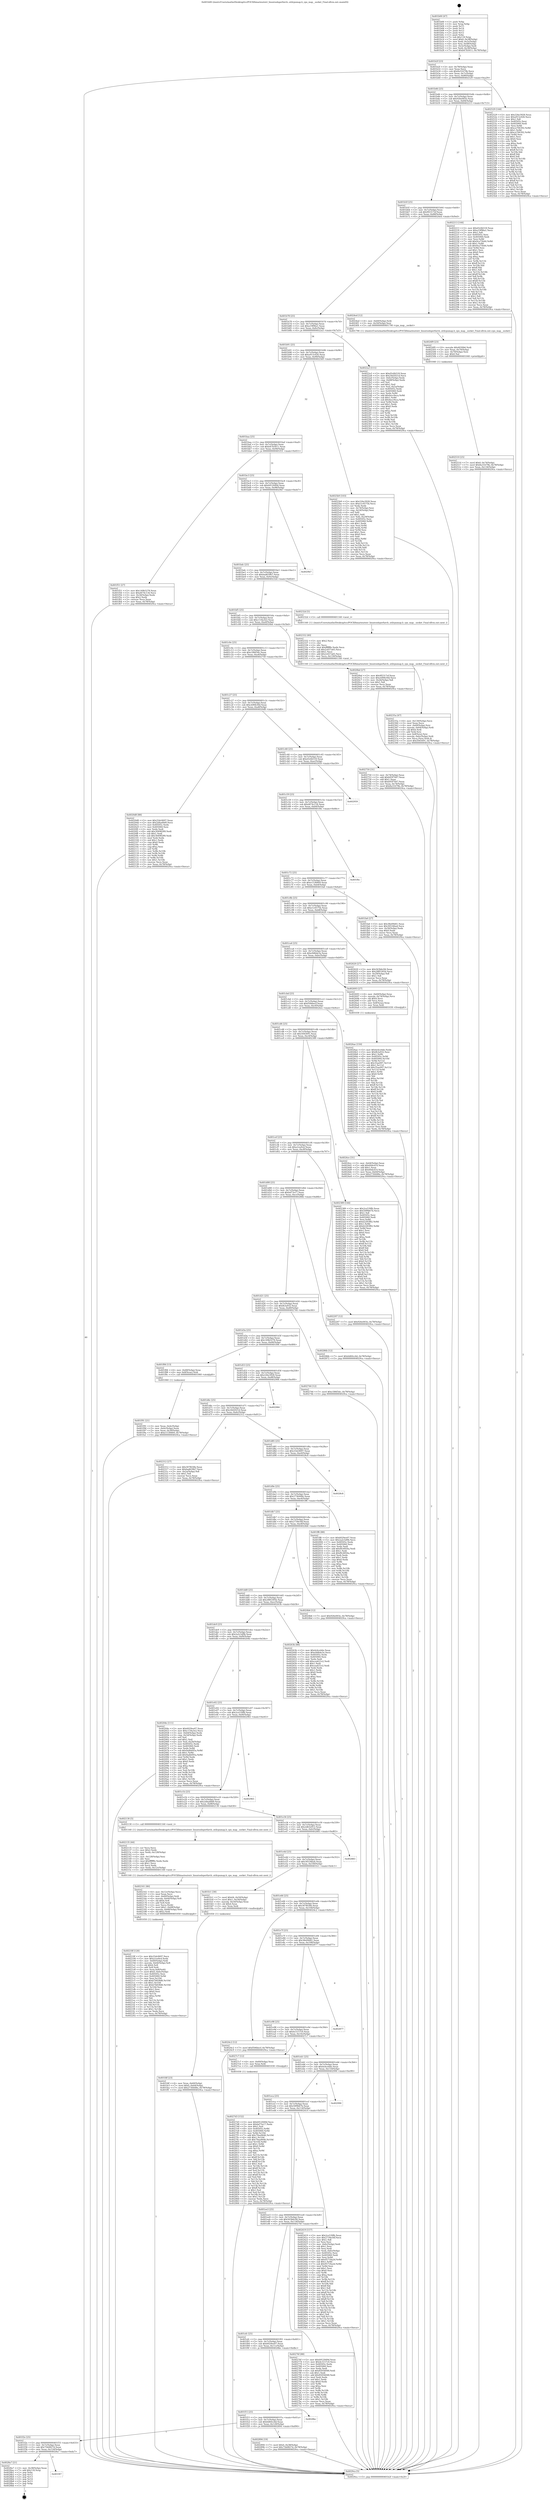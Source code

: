 digraph "0x401b00" {
  label = "0x401b00 (/mnt/c/Users/mathe/Desktop/tcc/POCII/binaries/extr_linuxtoolsperfarch..utilcpumap.h_cpu_map__socket_Final-ollvm.out::main(0))"
  labelloc = "t"
  node[shape=record]

  Entry [label="",width=0.3,height=0.3,shape=circle,fillcolor=black,style=filled]
  "0x401b2f" [label="{
     0x401b2f [23]\l
     | [instrs]\l
     &nbsp;&nbsp;0x401b2f \<+3\>: mov -0x78(%rbp),%eax\l
     &nbsp;&nbsp;0x401b32 \<+2\>: mov %eax,%ecx\l
     &nbsp;&nbsp;0x401b34 \<+6\>: sub $0x8a31679b,%ecx\l
     &nbsp;&nbsp;0x401b3a \<+3\>: mov %eax,-0x7c(%rbp)\l
     &nbsp;&nbsp;0x401b3d \<+3\>: mov %ecx,-0x80(%rbp)\l
     &nbsp;&nbsp;0x401b40 \<+6\>: je 0000000000402529 \<main+0xa29\>\l
  }"]
  "0x402529" [label="{
     0x402529 [144]\l
     | [instrs]\l
     &nbsp;&nbsp;0x402529 \<+5\>: mov $0x226e3928,%eax\l
     &nbsp;&nbsp;0x40252e \<+5\>: mov $0xa915c026,%ecx\l
     &nbsp;&nbsp;0x402533 \<+2\>: mov $0x1,%dl\l
     &nbsp;&nbsp;0x402535 \<+7\>: mov 0x40505c,%esi\l
     &nbsp;&nbsp;0x40253c \<+7\>: mov 0x405060,%edi\l
     &nbsp;&nbsp;0x402543 \<+3\>: mov %esi,%r8d\l
     &nbsp;&nbsp;0x402546 \<+7\>: add $0xca706392,%r8d\l
     &nbsp;&nbsp;0x40254d \<+4\>: sub $0x1,%r8d\l
     &nbsp;&nbsp;0x402551 \<+7\>: sub $0xca706392,%r8d\l
     &nbsp;&nbsp;0x402558 \<+4\>: imul %r8d,%esi\l
     &nbsp;&nbsp;0x40255c \<+3\>: and $0x1,%esi\l
     &nbsp;&nbsp;0x40255f \<+3\>: cmp $0x0,%esi\l
     &nbsp;&nbsp;0x402562 \<+4\>: sete %r9b\l
     &nbsp;&nbsp;0x402566 \<+3\>: cmp $0xa,%edi\l
     &nbsp;&nbsp;0x402569 \<+4\>: setl %r10b\l
     &nbsp;&nbsp;0x40256d \<+3\>: mov %r9b,%r11b\l
     &nbsp;&nbsp;0x402570 \<+4\>: xor $0xff,%r11b\l
     &nbsp;&nbsp;0x402574 \<+3\>: mov %r10b,%bl\l
     &nbsp;&nbsp;0x402577 \<+3\>: xor $0xff,%bl\l
     &nbsp;&nbsp;0x40257a \<+3\>: xor $0x0,%dl\l
     &nbsp;&nbsp;0x40257d \<+3\>: mov %r11b,%r14b\l
     &nbsp;&nbsp;0x402580 \<+4\>: and $0x0,%r14b\l
     &nbsp;&nbsp;0x402584 \<+3\>: and %dl,%r9b\l
     &nbsp;&nbsp;0x402587 \<+3\>: mov %bl,%r15b\l
     &nbsp;&nbsp;0x40258a \<+4\>: and $0x0,%r15b\l
     &nbsp;&nbsp;0x40258e \<+3\>: and %dl,%r10b\l
     &nbsp;&nbsp;0x402591 \<+3\>: or %r9b,%r14b\l
     &nbsp;&nbsp;0x402594 \<+3\>: or %r10b,%r15b\l
     &nbsp;&nbsp;0x402597 \<+3\>: xor %r15b,%r14b\l
     &nbsp;&nbsp;0x40259a \<+3\>: or %bl,%r11b\l
     &nbsp;&nbsp;0x40259d \<+4\>: xor $0xff,%r11b\l
     &nbsp;&nbsp;0x4025a1 \<+3\>: or $0x0,%dl\l
     &nbsp;&nbsp;0x4025a4 \<+3\>: and %dl,%r11b\l
     &nbsp;&nbsp;0x4025a7 \<+3\>: or %r11b,%r14b\l
     &nbsp;&nbsp;0x4025aa \<+4\>: test $0x1,%r14b\l
     &nbsp;&nbsp;0x4025ae \<+3\>: cmovne %ecx,%eax\l
     &nbsp;&nbsp;0x4025b1 \<+3\>: mov %eax,-0x78(%rbp)\l
     &nbsp;&nbsp;0x4025b4 \<+5\>: jmp 00000000004029ca \<main+0xeca\>\l
  }"]
  "0x401b46" [label="{
     0x401b46 [25]\l
     | [instrs]\l
     &nbsp;&nbsp;0x401b46 \<+5\>: jmp 0000000000401b4b \<main+0x4b\>\l
     &nbsp;&nbsp;0x401b4b \<+3\>: mov -0x7c(%rbp),%eax\l
     &nbsp;&nbsp;0x401b4e \<+5\>: sub $0x926e003e,%eax\l
     &nbsp;&nbsp;0x401b53 \<+6\>: mov %eax,-0x84(%rbp)\l
     &nbsp;&nbsp;0x401b59 \<+6\>: je 0000000000402213 \<main+0x713\>\l
  }"]
  Exit [label="",width=0.3,height=0.3,shape=circle,fillcolor=black,style=filled,peripheries=2]
  "0x402213" [label="{
     0x402213 [144]\l
     | [instrs]\l
     &nbsp;&nbsp;0x402213 \<+5\>: mov $0xd3c6b518,%eax\l
     &nbsp;&nbsp;0x402218 \<+5\>: mov $0xa19f96a1,%ecx\l
     &nbsp;&nbsp;0x40221d \<+2\>: mov $0x1,%dl\l
     &nbsp;&nbsp;0x40221f \<+7\>: mov 0x40505c,%esi\l
     &nbsp;&nbsp;0x402226 \<+7\>: mov 0x405060,%edi\l
     &nbsp;&nbsp;0x40222d \<+3\>: mov %esi,%r8d\l
     &nbsp;&nbsp;0x402230 \<+7\>: add $0x9ca75b44,%r8d\l
     &nbsp;&nbsp;0x402237 \<+4\>: sub $0x1,%r8d\l
     &nbsp;&nbsp;0x40223b \<+7\>: sub $0x9ca75b44,%r8d\l
     &nbsp;&nbsp;0x402242 \<+4\>: imul %r8d,%esi\l
     &nbsp;&nbsp;0x402246 \<+3\>: and $0x1,%esi\l
     &nbsp;&nbsp;0x402249 \<+3\>: cmp $0x0,%esi\l
     &nbsp;&nbsp;0x40224c \<+4\>: sete %r9b\l
     &nbsp;&nbsp;0x402250 \<+3\>: cmp $0xa,%edi\l
     &nbsp;&nbsp;0x402253 \<+4\>: setl %r10b\l
     &nbsp;&nbsp;0x402257 \<+3\>: mov %r9b,%r11b\l
     &nbsp;&nbsp;0x40225a \<+4\>: xor $0xff,%r11b\l
     &nbsp;&nbsp;0x40225e \<+3\>: mov %r10b,%bl\l
     &nbsp;&nbsp;0x402261 \<+3\>: xor $0xff,%bl\l
     &nbsp;&nbsp;0x402264 \<+3\>: xor $0x1,%dl\l
     &nbsp;&nbsp;0x402267 \<+3\>: mov %r11b,%r14b\l
     &nbsp;&nbsp;0x40226a \<+4\>: and $0xff,%r14b\l
     &nbsp;&nbsp;0x40226e \<+3\>: and %dl,%r9b\l
     &nbsp;&nbsp;0x402271 \<+3\>: mov %bl,%r15b\l
     &nbsp;&nbsp;0x402274 \<+4\>: and $0xff,%r15b\l
     &nbsp;&nbsp;0x402278 \<+3\>: and %dl,%r10b\l
     &nbsp;&nbsp;0x40227b \<+3\>: or %r9b,%r14b\l
     &nbsp;&nbsp;0x40227e \<+3\>: or %r10b,%r15b\l
     &nbsp;&nbsp;0x402281 \<+3\>: xor %r15b,%r14b\l
     &nbsp;&nbsp;0x402284 \<+3\>: or %bl,%r11b\l
     &nbsp;&nbsp;0x402287 \<+4\>: xor $0xff,%r11b\l
     &nbsp;&nbsp;0x40228b \<+3\>: or $0x1,%dl\l
     &nbsp;&nbsp;0x40228e \<+3\>: and %dl,%r11b\l
     &nbsp;&nbsp;0x402291 \<+3\>: or %r11b,%r14b\l
     &nbsp;&nbsp;0x402294 \<+4\>: test $0x1,%r14b\l
     &nbsp;&nbsp;0x402298 \<+3\>: cmovne %ecx,%eax\l
     &nbsp;&nbsp;0x40229b \<+3\>: mov %eax,-0x78(%rbp)\l
     &nbsp;&nbsp;0x40229e \<+5\>: jmp 00000000004029ca \<main+0xeca\>\l
  }"]
  "0x401b5f" [label="{
     0x401b5f [25]\l
     | [instrs]\l
     &nbsp;&nbsp;0x401b5f \<+5\>: jmp 0000000000401b64 \<main+0x64\>\l
     &nbsp;&nbsp;0x401b64 \<+3\>: mov -0x7c(%rbp),%eax\l
     &nbsp;&nbsp;0x401b67 \<+5\>: sub $0x9f2317ef,%eax\l
     &nbsp;&nbsp;0x401b6c \<+6\>: mov %eax,-0x88(%rbp)\l
     &nbsp;&nbsp;0x401b72 \<+6\>: je 00000000004024ed \<main+0x9ed\>\l
  }"]
  "0x401f47" [label="{
     0x401f47\l
  }", style=dashed]
  "0x4024ed" [label="{
     0x4024ed [12]\l
     | [instrs]\l
     &nbsp;&nbsp;0x4024ed \<+4\>: mov -0x60(%rbp),%rdi\l
     &nbsp;&nbsp;0x4024f1 \<+3\>: mov -0x50(%rbp),%esi\l
     &nbsp;&nbsp;0x4024f4 \<+5\>: call 0000000000401790 \<cpu_map__socket\>\l
     | [calls]\l
     &nbsp;&nbsp;0x401790 \{1\} (/mnt/c/Users/mathe/Desktop/tcc/POCII/binaries/extr_linuxtoolsperfarch..utilcpumap.h_cpu_map__socket_Final-ollvm.out::cpu_map__socket)\l
  }"]
  "0x401b78" [label="{
     0x401b78 [25]\l
     | [instrs]\l
     &nbsp;&nbsp;0x401b78 \<+5\>: jmp 0000000000401b7d \<main+0x7d\>\l
     &nbsp;&nbsp;0x401b7d \<+3\>: mov -0x7c(%rbp),%eax\l
     &nbsp;&nbsp;0x401b80 \<+5\>: sub $0xa19f96a1,%eax\l
     &nbsp;&nbsp;0x401b85 \<+6\>: mov %eax,-0x8c(%rbp)\l
     &nbsp;&nbsp;0x401b8b \<+6\>: je 00000000004022a3 \<main+0x7a3\>\l
  }"]
  "0x4028a7" [label="{
     0x4028a7 [21]\l
     | [instrs]\l
     &nbsp;&nbsp;0x4028a7 \<+3\>: mov -0x38(%rbp),%eax\l
     &nbsp;&nbsp;0x4028aa \<+7\>: add $0x118,%rsp\l
     &nbsp;&nbsp;0x4028b1 \<+1\>: pop %rbx\l
     &nbsp;&nbsp;0x4028b2 \<+2\>: pop %r12\l
     &nbsp;&nbsp;0x4028b4 \<+2\>: pop %r13\l
     &nbsp;&nbsp;0x4028b6 \<+2\>: pop %r14\l
     &nbsp;&nbsp;0x4028b8 \<+2\>: pop %r15\l
     &nbsp;&nbsp;0x4028ba \<+1\>: pop %rbp\l
     &nbsp;&nbsp;0x4028bb \<+1\>: ret\l
  }"]
  "0x4022a3" [label="{
     0x4022a3 [111]\l
     | [instrs]\l
     &nbsp;&nbsp;0x4022a3 \<+5\>: mov $0xd3c6b518,%eax\l
     &nbsp;&nbsp;0x4022a8 \<+5\>: mov $0x24d2021d,%ecx\l
     &nbsp;&nbsp;0x4022ad \<+3\>: mov -0x6c(%rbp),%edx\l
     &nbsp;&nbsp;0x4022b0 \<+3\>: cmp -0x68(%rbp),%edx\l
     &nbsp;&nbsp;0x4022b3 \<+4\>: setl %sil\l
     &nbsp;&nbsp;0x4022b7 \<+4\>: and $0x1,%sil\l
     &nbsp;&nbsp;0x4022bb \<+4\>: mov %sil,-0x2a(%rbp)\l
     &nbsp;&nbsp;0x4022bf \<+7\>: mov 0x40505c,%edx\l
     &nbsp;&nbsp;0x4022c6 \<+7\>: mov 0x405060,%edi\l
     &nbsp;&nbsp;0x4022cd \<+3\>: mov %edx,%r8d\l
     &nbsp;&nbsp;0x4022d0 \<+7\>: add $0x4ecc9eca,%r8d\l
     &nbsp;&nbsp;0x4022d7 \<+4\>: sub $0x1,%r8d\l
     &nbsp;&nbsp;0x4022db \<+7\>: sub $0x4ecc9eca,%r8d\l
     &nbsp;&nbsp;0x4022e2 \<+4\>: imul %r8d,%edx\l
     &nbsp;&nbsp;0x4022e6 \<+3\>: and $0x1,%edx\l
     &nbsp;&nbsp;0x4022e9 \<+3\>: cmp $0x0,%edx\l
     &nbsp;&nbsp;0x4022ec \<+4\>: sete %sil\l
     &nbsp;&nbsp;0x4022f0 \<+3\>: cmp $0xa,%edi\l
     &nbsp;&nbsp;0x4022f3 \<+4\>: setl %r9b\l
     &nbsp;&nbsp;0x4022f7 \<+3\>: mov %sil,%r10b\l
     &nbsp;&nbsp;0x4022fa \<+3\>: and %r9b,%r10b\l
     &nbsp;&nbsp;0x4022fd \<+3\>: xor %r9b,%sil\l
     &nbsp;&nbsp;0x402300 \<+3\>: or %sil,%r10b\l
     &nbsp;&nbsp;0x402303 \<+4\>: test $0x1,%r10b\l
     &nbsp;&nbsp;0x402307 \<+3\>: cmovne %ecx,%eax\l
     &nbsp;&nbsp;0x40230a \<+3\>: mov %eax,-0x78(%rbp)\l
     &nbsp;&nbsp;0x40230d \<+5\>: jmp 00000000004029ca \<main+0xeca\>\l
  }"]
  "0x401b91" [label="{
     0x401b91 [25]\l
     | [instrs]\l
     &nbsp;&nbsp;0x401b91 \<+5\>: jmp 0000000000401b96 \<main+0x96\>\l
     &nbsp;&nbsp;0x401b96 \<+3\>: mov -0x7c(%rbp),%eax\l
     &nbsp;&nbsp;0x401b99 \<+5\>: sub $0xa915c026,%eax\l
     &nbsp;&nbsp;0x401b9e \<+6\>: mov %eax,-0x90(%rbp)\l
     &nbsp;&nbsp;0x401ba4 \<+6\>: je 00000000004025b9 \<main+0xab9\>\l
  }"]
  "0x401f2e" [label="{
     0x401f2e [25]\l
     | [instrs]\l
     &nbsp;&nbsp;0x401f2e \<+5\>: jmp 0000000000401f33 \<main+0x433\>\l
     &nbsp;&nbsp;0x401f33 \<+3\>: mov -0x7c(%rbp),%eax\l
     &nbsp;&nbsp;0x401f36 \<+5\>: sub $0x75b0827d,%eax\l
     &nbsp;&nbsp;0x401f3b \<+6\>: mov %eax,-0x124(%rbp)\l
     &nbsp;&nbsp;0x401f41 \<+6\>: je 00000000004028a7 \<main+0xda7\>\l
  }"]
  "0x4025b9" [label="{
     0x4025b9 [103]\l
     | [instrs]\l
     &nbsp;&nbsp;0x4025b9 \<+5\>: mov $0x226e3928,%eax\l
     &nbsp;&nbsp;0x4025be \<+5\>: mov $0xe1c0575b,%ecx\l
     &nbsp;&nbsp;0x4025c3 \<+2\>: xor %edx,%edx\l
     &nbsp;&nbsp;0x4025c5 \<+3\>: mov -0x74(%rbp),%esi\l
     &nbsp;&nbsp;0x4025c8 \<+3\>: cmp -0x54(%rbp),%esi\l
     &nbsp;&nbsp;0x4025cb \<+4\>: setl %dil\l
     &nbsp;&nbsp;0x4025cf \<+4\>: and $0x1,%dil\l
     &nbsp;&nbsp;0x4025d3 \<+4\>: mov %dil,-0x29(%rbp)\l
     &nbsp;&nbsp;0x4025d7 \<+7\>: mov 0x40505c,%esi\l
     &nbsp;&nbsp;0x4025de \<+8\>: mov 0x405060,%r8d\l
     &nbsp;&nbsp;0x4025e6 \<+3\>: sub $0x1,%edx\l
     &nbsp;&nbsp;0x4025e9 \<+3\>: mov %esi,%r9d\l
     &nbsp;&nbsp;0x4025ec \<+3\>: add %edx,%r9d\l
     &nbsp;&nbsp;0x4025ef \<+4\>: imul %r9d,%esi\l
     &nbsp;&nbsp;0x4025f3 \<+3\>: and $0x1,%esi\l
     &nbsp;&nbsp;0x4025f6 \<+3\>: cmp $0x0,%esi\l
     &nbsp;&nbsp;0x4025f9 \<+4\>: sete %dil\l
     &nbsp;&nbsp;0x4025fd \<+4\>: cmp $0xa,%r8d\l
     &nbsp;&nbsp;0x402601 \<+4\>: setl %r10b\l
     &nbsp;&nbsp;0x402605 \<+3\>: mov %dil,%r11b\l
     &nbsp;&nbsp;0x402608 \<+3\>: and %r10b,%r11b\l
     &nbsp;&nbsp;0x40260b \<+3\>: xor %r10b,%dil\l
     &nbsp;&nbsp;0x40260e \<+3\>: or %dil,%r11b\l
     &nbsp;&nbsp;0x402611 \<+4\>: test $0x1,%r11b\l
     &nbsp;&nbsp;0x402615 \<+3\>: cmovne %ecx,%eax\l
     &nbsp;&nbsp;0x402618 \<+3\>: mov %eax,-0x78(%rbp)\l
     &nbsp;&nbsp;0x40261b \<+5\>: jmp 00000000004029ca \<main+0xeca\>\l
  }"]
  "0x401baa" [label="{
     0x401baa [25]\l
     | [instrs]\l
     &nbsp;&nbsp;0x401baa \<+5\>: jmp 0000000000401baf \<main+0xaf\>\l
     &nbsp;&nbsp;0x401baf \<+3\>: mov -0x7c(%rbp),%eax\l
     &nbsp;&nbsp;0x401bb2 \<+5\>: sub $0xb47b5611,%eax\l
     &nbsp;&nbsp;0x401bb7 \<+6\>: mov %eax,-0x94(%rbp)\l
     &nbsp;&nbsp;0x401bbd \<+6\>: je 0000000000401f51 \<main+0x451\>\l
  }"]
  "0x402894" [label="{
     0x402894 [19]\l
     | [instrs]\l
     &nbsp;&nbsp;0x402894 \<+7\>: movl $0x0,-0x38(%rbp)\l
     &nbsp;&nbsp;0x40289b \<+7\>: movl $0x75b0827d,-0x78(%rbp)\l
     &nbsp;&nbsp;0x4028a2 \<+5\>: jmp 00000000004029ca \<main+0xeca\>\l
  }"]
  "0x401f51" [label="{
     0x401f51 [27]\l
     | [instrs]\l
     &nbsp;&nbsp;0x401f51 \<+5\>: mov $0x149b5278,%eax\l
     &nbsp;&nbsp;0x401f56 \<+5\>: mov $0xd474c134,%ecx\l
     &nbsp;&nbsp;0x401f5b \<+3\>: mov -0x34(%rbp),%edx\l
     &nbsp;&nbsp;0x401f5e \<+3\>: cmp $0x2,%edx\l
     &nbsp;&nbsp;0x401f61 \<+3\>: cmovne %ecx,%eax\l
     &nbsp;&nbsp;0x401f64 \<+3\>: mov %eax,-0x78(%rbp)\l
     &nbsp;&nbsp;0x401f67 \<+5\>: jmp 00000000004029ca \<main+0xeca\>\l
  }"]
  "0x401bc3" [label="{
     0x401bc3 [25]\l
     | [instrs]\l
     &nbsp;&nbsp;0x401bc3 \<+5\>: jmp 0000000000401bc8 \<main+0xc8\>\l
     &nbsp;&nbsp;0x401bc8 \<+3\>: mov -0x7c(%rbp),%eax\l
     &nbsp;&nbsp;0x401bcb \<+5\>: sub $0xb912049d,%eax\l
     &nbsp;&nbsp;0x401bd0 \<+6\>: mov %eax,-0x98(%rbp)\l
     &nbsp;&nbsp;0x401bd6 \<+6\>: je 00000000004029b7 \<main+0xeb7\>\l
  }"]
  "0x4029ca" [label="{
     0x4029ca [5]\l
     | [instrs]\l
     &nbsp;&nbsp;0x4029ca \<+5\>: jmp 0000000000401b2f \<main+0x2f\>\l
  }"]
  "0x401b00" [label="{
     0x401b00 [47]\l
     | [instrs]\l
     &nbsp;&nbsp;0x401b00 \<+1\>: push %rbp\l
     &nbsp;&nbsp;0x401b01 \<+3\>: mov %rsp,%rbp\l
     &nbsp;&nbsp;0x401b04 \<+2\>: push %r15\l
     &nbsp;&nbsp;0x401b06 \<+2\>: push %r14\l
     &nbsp;&nbsp;0x401b08 \<+2\>: push %r13\l
     &nbsp;&nbsp;0x401b0a \<+2\>: push %r12\l
     &nbsp;&nbsp;0x401b0c \<+1\>: push %rbx\l
     &nbsp;&nbsp;0x401b0d \<+7\>: sub $0x118,%rsp\l
     &nbsp;&nbsp;0x401b14 \<+7\>: movl $0x0,-0x38(%rbp)\l
     &nbsp;&nbsp;0x401b1b \<+3\>: mov %edi,-0x3c(%rbp)\l
     &nbsp;&nbsp;0x401b1e \<+4\>: mov %rsi,-0x48(%rbp)\l
     &nbsp;&nbsp;0x401b22 \<+3\>: mov -0x3c(%rbp),%edi\l
     &nbsp;&nbsp;0x401b25 \<+3\>: mov %edi,-0x34(%rbp)\l
     &nbsp;&nbsp;0x401b28 \<+7\>: movl $0xb47b5611,-0x78(%rbp)\l
  }"]
  "0x401f15" [label="{
     0x401f15 [25]\l
     | [instrs]\l
     &nbsp;&nbsp;0x401f15 \<+5\>: jmp 0000000000401f1a \<main+0x41a\>\l
     &nbsp;&nbsp;0x401f1a \<+3\>: mov -0x7c(%rbp),%eax\l
     &nbsp;&nbsp;0x401f1d \<+5\>: sub $0x6d60cc4d,%eax\l
     &nbsp;&nbsp;0x401f22 \<+6\>: mov %eax,-0x120(%rbp)\l
     &nbsp;&nbsp;0x401f28 \<+6\>: je 0000000000402894 \<main+0xd94\>\l
  }"]
  "0x4029b7" [label="{
     0x4029b7\l
  }", style=dashed]
  "0x401bdc" [label="{
     0x401bdc [25]\l
     | [instrs]\l
     &nbsp;&nbsp;0x401bdc \<+5\>: jmp 0000000000401be1 \<main+0xe1\>\l
     &nbsp;&nbsp;0x401be1 \<+3\>: mov -0x7c(%rbp),%eax\l
     &nbsp;&nbsp;0x401be4 \<+5\>: sub $0xbad639b7,%eax\l
     &nbsp;&nbsp;0x401be9 \<+6\>: mov %eax,-0x9c(%rbp)\l
     &nbsp;&nbsp;0x401bef \<+6\>: je 000000000040232d \<main+0x82d\>\l
  }"]
  "0x4028bc" [label="{
     0x4028bc\l
  }", style=dashed]
  "0x40232d" [label="{
     0x40232d [5]\l
     | [instrs]\l
     &nbsp;&nbsp;0x40232d \<+5\>: call 0000000000401160 \<next_i\>\l
     | [calls]\l
     &nbsp;&nbsp;0x401160 \{1\} (/mnt/c/Users/mathe/Desktop/tcc/POCII/binaries/extr_linuxtoolsperfarch..utilcpumap.h_cpu_map__socket_Final-ollvm.out::next_i)\l
  }"]
  "0x401bf5" [label="{
     0x401bf5 [25]\l
     | [instrs]\l
     &nbsp;&nbsp;0x401bf5 \<+5\>: jmp 0000000000401bfa \<main+0xfa\>\l
     &nbsp;&nbsp;0x401bfa \<+3\>: mov -0x7c(%rbp),%eax\l
     &nbsp;&nbsp;0x401bfd \<+5\>: sub $0xc118a3e2,%eax\l
     &nbsp;&nbsp;0x401c02 \<+6\>: mov %eax,-0xa0(%rbp)\l
     &nbsp;&nbsp;0x401c08 \<+6\>: je 00000000004020bd \<main+0x5bd\>\l
  }"]
  "0x4027d3" [label="{
     0x4027d3 [152]\l
     | [instrs]\l
     &nbsp;&nbsp;0x4027d3 \<+5\>: mov $0xb912049d,%ecx\l
     &nbsp;&nbsp;0x4027d8 \<+5\>: mov $0xbd73e17,%edx\l
     &nbsp;&nbsp;0x4027dd \<+3\>: mov $0x1,%sil\l
     &nbsp;&nbsp;0x4027e0 \<+8\>: mov 0x40505c,%r8d\l
     &nbsp;&nbsp;0x4027e8 \<+8\>: mov 0x405060,%r9d\l
     &nbsp;&nbsp;0x4027f0 \<+3\>: mov %r8d,%r10d\l
     &nbsp;&nbsp;0x4027f3 \<+7\>: add $0x79aa9646,%r10d\l
     &nbsp;&nbsp;0x4027fa \<+4\>: sub $0x1,%r10d\l
     &nbsp;&nbsp;0x4027fe \<+7\>: sub $0x79aa9646,%r10d\l
     &nbsp;&nbsp;0x402805 \<+4\>: imul %r10d,%r8d\l
     &nbsp;&nbsp;0x402809 \<+4\>: and $0x1,%r8d\l
     &nbsp;&nbsp;0x40280d \<+4\>: cmp $0x0,%r8d\l
     &nbsp;&nbsp;0x402811 \<+4\>: sete %r11b\l
     &nbsp;&nbsp;0x402815 \<+4\>: cmp $0xa,%r9d\l
     &nbsp;&nbsp;0x402819 \<+3\>: setl %bl\l
     &nbsp;&nbsp;0x40281c \<+3\>: mov %r11b,%r14b\l
     &nbsp;&nbsp;0x40281f \<+4\>: xor $0xff,%r14b\l
     &nbsp;&nbsp;0x402823 \<+3\>: mov %bl,%r15b\l
     &nbsp;&nbsp;0x402826 \<+4\>: xor $0xff,%r15b\l
     &nbsp;&nbsp;0x40282a \<+4\>: xor $0x1,%sil\l
     &nbsp;&nbsp;0x40282e \<+3\>: mov %r14b,%r12b\l
     &nbsp;&nbsp;0x402831 \<+4\>: and $0xff,%r12b\l
     &nbsp;&nbsp;0x402835 \<+3\>: and %sil,%r11b\l
     &nbsp;&nbsp;0x402838 \<+3\>: mov %r15b,%r13b\l
     &nbsp;&nbsp;0x40283b \<+4\>: and $0xff,%r13b\l
     &nbsp;&nbsp;0x40283f \<+3\>: and %sil,%bl\l
     &nbsp;&nbsp;0x402842 \<+3\>: or %r11b,%r12b\l
     &nbsp;&nbsp;0x402845 \<+3\>: or %bl,%r13b\l
     &nbsp;&nbsp;0x402848 \<+3\>: xor %r13b,%r12b\l
     &nbsp;&nbsp;0x40284b \<+3\>: or %r15b,%r14b\l
     &nbsp;&nbsp;0x40284e \<+4\>: xor $0xff,%r14b\l
     &nbsp;&nbsp;0x402852 \<+4\>: or $0x1,%sil\l
     &nbsp;&nbsp;0x402856 \<+3\>: and %sil,%r14b\l
     &nbsp;&nbsp;0x402859 \<+3\>: or %r14b,%r12b\l
     &nbsp;&nbsp;0x40285c \<+4\>: test $0x1,%r12b\l
     &nbsp;&nbsp;0x402860 \<+3\>: cmovne %edx,%ecx\l
     &nbsp;&nbsp;0x402863 \<+3\>: mov %ecx,-0x78(%rbp)\l
     &nbsp;&nbsp;0x402866 \<+5\>: jmp 00000000004029ca \<main+0xeca\>\l
  }"]
  "0x4020bd" [label="{
     0x4020bd [27]\l
     | [instrs]\l
     &nbsp;&nbsp;0x4020bd \<+5\>: mov $0x9f2317ef,%eax\l
     &nbsp;&nbsp;0x4020c2 \<+5\>: mov $0xcb90b30d,%ecx\l
     &nbsp;&nbsp;0x4020c7 \<+3\>: mov -0x2b(%rbp),%dl\l
     &nbsp;&nbsp;0x4020ca \<+3\>: test $0x1,%dl\l
     &nbsp;&nbsp;0x4020cd \<+3\>: cmovne %ecx,%eax\l
     &nbsp;&nbsp;0x4020d0 \<+3\>: mov %eax,-0x78(%rbp)\l
     &nbsp;&nbsp;0x4020d3 \<+5\>: jmp 00000000004029ca \<main+0xeca\>\l
  }"]
  "0x401c0e" [label="{
     0x401c0e [25]\l
     | [instrs]\l
     &nbsp;&nbsp;0x401c0e \<+5\>: jmp 0000000000401c13 \<main+0x113\>\l
     &nbsp;&nbsp;0x401c13 \<+3\>: mov -0x7c(%rbp),%eax\l
     &nbsp;&nbsp;0x401c16 \<+5\>: sub $0xc586f3dc,%eax\l
     &nbsp;&nbsp;0x401c1b \<+6\>: mov %eax,-0xa4(%rbp)\l
     &nbsp;&nbsp;0x401c21 \<+6\>: je 0000000000402750 \<main+0xc50\>\l
  }"]
  "0x401efc" [label="{
     0x401efc [25]\l
     | [instrs]\l
     &nbsp;&nbsp;0x401efc \<+5\>: jmp 0000000000401f01 \<main+0x401\>\l
     &nbsp;&nbsp;0x401f01 \<+3\>: mov -0x7c(%rbp),%eax\l
     &nbsp;&nbsp;0x401f04 \<+5\>: sub $0x6029ee07,%eax\l
     &nbsp;&nbsp;0x401f09 \<+6\>: mov %eax,-0x11c(%rbp)\l
     &nbsp;&nbsp;0x401f0f \<+6\>: je 00000000004028bc \<main+0xdbc\>\l
  }"]
  "0x402750" [label="{
     0x402750 [31]\l
     | [instrs]\l
     &nbsp;&nbsp;0x402750 \<+3\>: mov -0x74(%rbp),%eax\l
     &nbsp;&nbsp;0x402753 \<+5\>: add $0xb93f7447,%eax\l
     &nbsp;&nbsp;0x402758 \<+3\>: add $0x1,%eax\l
     &nbsp;&nbsp;0x40275b \<+5\>: sub $0xb93f7447,%eax\l
     &nbsp;&nbsp;0x402760 \<+3\>: mov %eax,-0x74(%rbp)\l
     &nbsp;&nbsp;0x402763 \<+7\>: movl $0x8a31679b,-0x78(%rbp)\l
     &nbsp;&nbsp;0x40276a \<+5\>: jmp 00000000004029ca \<main+0xeca\>\l
  }"]
  "0x401c27" [label="{
     0x401c27 [25]\l
     | [instrs]\l
     &nbsp;&nbsp;0x401c27 \<+5\>: jmp 0000000000401c2c \<main+0x12c\>\l
     &nbsp;&nbsp;0x401c2c \<+3\>: mov -0x7c(%rbp),%eax\l
     &nbsp;&nbsp;0x401c2f \<+5\>: sub $0xcb90b30d,%eax\l
     &nbsp;&nbsp;0x401c34 \<+6\>: mov %eax,-0xa8(%rbp)\l
     &nbsp;&nbsp;0x401c3a \<+6\>: je 00000000004020d8 \<main+0x5d8\>\l
  }"]
  "0x40276f" [label="{
     0x40276f [88]\l
     | [instrs]\l
     &nbsp;&nbsp;0x40276f \<+5\>: mov $0xb912049d,%eax\l
     &nbsp;&nbsp;0x402774 \<+5\>: mov $0x4c5157c0,%ecx\l
     &nbsp;&nbsp;0x402779 \<+7\>: mov 0x40505c,%edx\l
     &nbsp;&nbsp;0x402780 \<+7\>: mov 0x405060,%esi\l
     &nbsp;&nbsp;0x402787 \<+2\>: mov %edx,%edi\l
     &nbsp;&nbsp;0x402789 \<+6\>: sub $0x85056048,%edi\l
     &nbsp;&nbsp;0x40278f \<+3\>: sub $0x1,%edi\l
     &nbsp;&nbsp;0x402792 \<+6\>: add $0x85056048,%edi\l
     &nbsp;&nbsp;0x402798 \<+3\>: imul %edi,%edx\l
     &nbsp;&nbsp;0x40279b \<+3\>: and $0x1,%edx\l
     &nbsp;&nbsp;0x40279e \<+3\>: cmp $0x0,%edx\l
     &nbsp;&nbsp;0x4027a1 \<+4\>: sete %r8b\l
     &nbsp;&nbsp;0x4027a5 \<+3\>: cmp $0xa,%esi\l
     &nbsp;&nbsp;0x4027a8 \<+4\>: setl %r9b\l
     &nbsp;&nbsp;0x4027ac \<+3\>: mov %r8b,%r10b\l
     &nbsp;&nbsp;0x4027af \<+3\>: and %r9b,%r10b\l
     &nbsp;&nbsp;0x4027b2 \<+3\>: xor %r9b,%r8b\l
     &nbsp;&nbsp;0x4027b5 \<+3\>: or %r8b,%r10b\l
     &nbsp;&nbsp;0x4027b8 \<+4\>: test $0x1,%r10b\l
     &nbsp;&nbsp;0x4027bc \<+3\>: cmovne %ecx,%eax\l
     &nbsp;&nbsp;0x4027bf \<+3\>: mov %eax,-0x78(%rbp)\l
     &nbsp;&nbsp;0x4027c2 \<+5\>: jmp 00000000004029ca \<main+0xeca\>\l
  }"]
  "0x4020d8" [label="{
     0x4020d8 [88]\l
     | [instrs]\l
     &nbsp;&nbsp;0x4020d8 \<+5\>: mov $0x25dc0697,%eax\l
     &nbsp;&nbsp;0x4020dd \<+5\>: mov $0x2d4ad9d9,%ecx\l
     &nbsp;&nbsp;0x4020e2 \<+7\>: mov 0x40505c,%edx\l
     &nbsp;&nbsp;0x4020e9 \<+7\>: mov 0x405060,%esi\l
     &nbsp;&nbsp;0x4020f0 \<+2\>: mov %edx,%edi\l
     &nbsp;&nbsp;0x4020f2 \<+6\>: add $0x30498289,%edi\l
     &nbsp;&nbsp;0x4020f8 \<+3\>: sub $0x1,%edi\l
     &nbsp;&nbsp;0x4020fb \<+6\>: sub $0x30498289,%edi\l
     &nbsp;&nbsp;0x402101 \<+3\>: imul %edi,%edx\l
     &nbsp;&nbsp;0x402104 \<+3\>: and $0x1,%edx\l
     &nbsp;&nbsp;0x402107 \<+3\>: cmp $0x0,%edx\l
     &nbsp;&nbsp;0x40210a \<+4\>: sete %r8b\l
     &nbsp;&nbsp;0x40210e \<+3\>: cmp $0xa,%esi\l
     &nbsp;&nbsp;0x402111 \<+4\>: setl %r9b\l
     &nbsp;&nbsp;0x402115 \<+3\>: mov %r8b,%r10b\l
     &nbsp;&nbsp;0x402118 \<+3\>: and %r9b,%r10b\l
     &nbsp;&nbsp;0x40211b \<+3\>: xor %r9b,%r8b\l
     &nbsp;&nbsp;0x40211e \<+3\>: or %r8b,%r10b\l
     &nbsp;&nbsp;0x402121 \<+4\>: test $0x1,%r10b\l
     &nbsp;&nbsp;0x402125 \<+3\>: cmovne %ecx,%eax\l
     &nbsp;&nbsp;0x402128 \<+3\>: mov %eax,-0x78(%rbp)\l
     &nbsp;&nbsp;0x40212b \<+5\>: jmp 00000000004029ca \<main+0xeca\>\l
  }"]
  "0x401c40" [label="{
     0x401c40 [25]\l
     | [instrs]\l
     &nbsp;&nbsp;0x401c40 \<+5\>: jmp 0000000000401c45 \<main+0x145\>\l
     &nbsp;&nbsp;0x401c45 \<+3\>: mov -0x7c(%rbp),%eax\l
     &nbsp;&nbsp;0x401c48 \<+5\>: sub $0xd3c6b518,%eax\l
     &nbsp;&nbsp;0x401c4d \<+6\>: mov %eax,-0xac(%rbp)\l
     &nbsp;&nbsp;0x401c53 \<+6\>: je 0000000000402959 \<main+0xe59\>\l
  }"]
  "0x4026ae" [label="{
     0x4026ae [150]\l
     | [instrs]\l
     &nbsp;&nbsp;0x4026ae \<+5\>: mov $0x4c6ce4de,%edx\l
     &nbsp;&nbsp;0x4026b3 \<+5\>: mov $0xfb3a932,%esi\l
     &nbsp;&nbsp;0x4026b8 \<+3\>: mov $0x1,%r8b\l
     &nbsp;&nbsp;0x4026bb \<+8\>: mov 0x40505c,%r9d\l
     &nbsp;&nbsp;0x4026c3 \<+8\>: mov 0x405060,%r10d\l
     &nbsp;&nbsp;0x4026cb \<+3\>: mov %r9d,%r11d\l
     &nbsp;&nbsp;0x4026ce \<+7\>: sub $0x35ae097,%r11d\l
     &nbsp;&nbsp;0x4026d5 \<+4\>: sub $0x1,%r11d\l
     &nbsp;&nbsp;0x4026d9 \<+7\>: add $0x35ae097,%r11d\l
     &nbsp;&nbsp;0x4026e0 \<+4\>: imul %r11d,%r9d\l
     &nbsp;&nbsp;0x4026e4 \<+4\>: and $0x1,%r9d\l
     &nbsp;&nbsp;0x4026e8 \<+4\>: cmp $0x0,%r9d\l
     &nbsp;&nbsp;0x4026ec \<+3\>: sete %bl\l
     &nbsp;&nbsp;0x4026ef \<+4\>: cmp $0xa,%r10d\l
     &nbsp;&nbsp;0x4026f3 \<+4\>: setl %r14b\l
     &nbsp;&nbsp;0x4026f7 \<+3\>: mov %bl,%r15b\l
     &nbsp;&nbsp;0x4026fa \<+4\>: xor $0xff,%r15b\l
     &nbsp;&nbsp;0x4026fe \<+3\>: mov %r14b,%r12b\l
     &nbsp;&nbsp;0x402701 \<+4\>: xor $0xff,%r12b\l
     &nbsp;&nbsp;0x402705 \<+4\>: xor $0x0,%r8b\l
     &nbsp;&nbsp;0x402709 \<+3\>: mov %r15b,%r13b\l
     &nbsp;&nbsp;0x40270c \<+4\>: and $0x0,%r13b\l
     &nbsp;&nbsp;0x402710 \<+3\>: and %r8b,%bl\l
     &nbsp;&nbsp;0x402713 \<+3\>: mov %r12b,%al\l
     &nbsp;&nbsp;0x402716 \<+2\>: and $0x0,%al\l
     &nbsp;&nbsp;0x402718 \<+3\>: and %r8b,%r14b\l
     &nbsp;&nbsp;0x40271b \<+3\>: or %bl,%r13b\l
     &nbsp;&nbsp;0x40271e \<+3\>: or %r14b,%al\l
     &nbsp;&nbsp;0x402721 \<+3\>: xor %al,%r13b\l
     &nbsp;&nbsp;0x402724 \<+3\>: or %r12b,%r15b\l
     &nbsp;&nbsp;0x402727 \<+4\>: xor $0xff,%r15b\l
     &nbsp;&nbsp;0x40272b \<+4\>: or $0x0,%r8b\l
     &nbsp;&nbsp;0x40272f \<+3\>: and %r8b,%r15b\l
     &nbsp;&nbsp;0x402732 \<+3\>: or %r15b,%r13b\l
     &nbsp;&nbsp;0x402735 \<+4\>: test $0x1,%r13b\l
     &nbsp;&nbsp;0x402739 \<+3\>: cmovne %esi,%edx\l
     &nbsp;&nbsp;0x40273c \<+3\>: mov %edx,-0x78(%rbp)\l
     &nbsp;&nbsp;0x40273f \<+5\>: jmp 00000000004029ca \<main+0xeca\>\l
  }"]
  "0x402959" [label="{
     0x402959\l
  }", style=dashed]
  "0x401c59" [label="{
     0x401c59 [25]\l
     | [instrs]\l
     &nbsp;&nbsp;0x401c59 \<+5\>: jmp 0000000000401c5e \<main+0x15e\>\l
     &nbsp;&nbsp;0x401c5e \<+3\>: mov -0x7c(%rbp),%eax\l
     &nbsp;&nbsp;0x401c61 \<+5\>: sub $0xd474c134,%eax\l
     &nbsp;&nbsp;0x401c66 \<+6\>: mov %eax,-0xb0(%rbp)\l
     &nbsp;&nbsp;0x401c6c \<+6\>: je 0000000000401f6c \<main+0x46c\>\l
  }"]
  "0x402510" [label="{
     0x402510 [25]\l
     | [instrs]\l
     &nbsp;&nbsp;0x402510 \<+7\>: movl $0x0,-0x74(%rbp)\l
     &nbsp;&nbsp;0x402517 \<+7\>: movl $0x8a31679b,-0x78(%rbp)\l
     &nbsp;&nbsp;0x40251e \<+6\>: mov %eax,-0x134(%rbp)\l
     &nbsp;&nbsp;0x402524 \<+5\>: jmp 00000000004029ca \<main+0xeca\>\l
  }"]
  "0x401f6c" [label="{
     0x401f6c\l
  }", style=dashed]
  "0x401c72" [label="{
     0x401c72 [25]\l
     | [instrs]\l
     &nbsp;&nbsp;0x401c72 \<+5\>: jmp 0000000000401c77 \<main+0x177\>\l
     &nbsp;&nbsp;0x401c77 \<+3\>: mov -0x7c(%rbp),%eax\l
     &nbsp;&nbsp;0x401c7a \<+5\>: sub $0xe1538469,%eax\l
     &nbsp;&nbsp;0x401c7f \<+6\>: mov %eax,-0xb4(%rbp)\l
     &nbsp;&nbsp;0x401c85 \<+6\>: je 0000000000401fa6 \<main+0x4a6\>\l
  }"]
  "0x4024f9" [label="{
     0x4024f9 [23]\l
     | [instrs]\l
     &nbsp;&nbsp;0x4024f9 \<+10\>: movabs $0x4030b6,%rdi\l
     &nbsp;&nbsp;0x402503 \<+3\>: mov %eax,-0x70(%rbp)\l
     &nbsp;&nbsp;0x402506 \<+3\>: mov -0x70(%rbp),%esi\l
     &nbsp;&nbsp;0x402509 \<+2\>: mov $0x0,%al\l
     &nbsp;&nbsp;0x40250b \<+5\>: call 0000000000401040 \<printf@plt\>\l
     | [calls]\l
     &nbsp;&nbsp;0x401040 \{1\} (unknown)\l
  }"]
  "0x401fa6" [label="{
     0x401fa6 [27]\l
     | [instrs]\l
     &nbsp;&nbsp;0x401fa6 \<+5\>: mov $0x38e09d41,%eax\l
     &nbsp;&nbsp;0x401fab \<+5\>: mov $0x30534ba4,%ecx\l
     &nbsp;&nbsp;0x401fb0 \<+3\>: mov -0x30(%rbp),%edx\l
     &nbsp;&nbsp;0x401fb3 \<+3\>: cmp $0x0,%edx\l
     &nbsp;&nbsp;0x401fb6 \<+3\>: cmove %ecx,%eax\l
     &nbsp;&nbsp;0x401fb9 \<+3\>: mov %eax,-0x78(%rbp)\l
     &nbsp;&nbsp;0x401fbc \<+5\>: jmp 00000000004029ca \<main+0xeca\>\l
  }"]
  "0x401c8b" [label="{
     0x401c8b [25]\l
     | [instrs]\l
     &nbsp;&nbsp;0x401c8b \<+5\>: jmp 0000000000401c90 \<main+0x190\>\l
     &nbsp;&nbsp;0x401c90 \<+3\>: mov -0x7c(%rbp),%eax\l
     &nbsp;&nbsp;0x401c93 \<+5\>: sub $0xe1c0575b,%eax\l
     &nbsp;&nbsp;0x401c98 \<+6\>: mov %eax,-0xb8(%rbp)\l
     &nbsp;&nbsp;0x401c9e \<+6\>: je 0000000000402620 \<main+0xb20\>\l
  }"]
  "0x401ee3" [label="{
     0x401ee3 [25]\l
     | [instrs]\l
     &nbsp;&nbsp;0x401ee3 \<+5\>: jmp 0000000000401ee8 \<main+0x3e8\>\l
     &nbsp;&nbsp;0x401ee8 \<+3\>: mov -0x7c(%rbp),%eax\l
     &nbsp;&nbsp;0x401eeb \<+5\>: sub $0x563b6c94,%eax\l
     &nbsp;&nbsp;0x401ef0 \<+6\>: mov %eax,-0x118(%rbp)\l
     &nbsp;&nbsp;0x401ef6 \<+6\>: je 000000000040276f \<main+0xc6f\>\l
  }"]
  "0x402620" [label="{
     0x402620 [27]\l
     | [instrs]\l
     &nbsp;&nbsp;0x402620 \<+5\>: mov $0x563b6c94,%eax\l
     &nbsp;&nbsp;0x402625 \<+5\>: mov $0x2885305b,%ecx\l
     &nbsp;&nbsp;0x40262a \<+3\>: mov -0x29(%rbp),%dl\l
     &nbsp;&nbsp;0x40262d \<+3\>: test $0x1,%dl\l
     &nbsp;&nbsp;0x402630 \<+3\>: cmovne %ecx,%eax\l
     &nbsp;&nbsp;0x402633 \<+3\>: mov %eax,-0x78(%rbp)\l
     &nbsp;&nbsp;0x402636 \<+5\>: jmp 00000000004029ca \<main+0xeca\>\l
  }"]
  "0x401ca4" [label="{
     0x401ca4 [25]\l
     | [instrs]\l
     &nbsp;&nbsp;0x401ca4 \<+5\>: jmp 0000000000401ca9 \<main+0x1a9\>\l
     &nbsp;&nbsp;0x401ca9 \<+3\>: mov -0x7c(%rbp),%eax\l
     &nbsp;&nbsp;0x401cac \<+5\>: sub $0xe9d6de3a,%eax\l
     &nbsp;&nbsp;0x401cb1 \<+6\>: mov %eax,-0xbc(%rbp)\l
     &nbsp;&nbsp;0x401cb7 \<+6\>: je 0000000000402693 \<main+0xb93\>\l
  }"]
  "0x402419" [label="{
     0x402419 [157]\l
     | [instrs]\l
     &nbsp;&nbsp;0x402419 \<+5\>: mov $0x2ce539fb,%eax\l
     &nbsp;&nbsp;0x40241e \<+5\>: mov $0x2739e56f,%ecx\l
     &nbsp;&nbsp;0x402423 \<+2\>: mov $0x1,%dl\l
     &nbsp;&nbsp;0x402425 \<+2\>: xor %esi,%esi\l
     &nbsp;&nbsp;0x402427 \<+3\>: mov -0x6c(%rbp),%edi\l
     &nbsp;&nbsp;0x40242a \<+3\>: sub $0x1,%esi\l
     &nbsp;&nbsp;0x40242d \<+2\>: sub %esi,%edi\l
     &nbsp;&nbsp;0x40242f \<+3\>: mov %edi,-0x6c(%rbp)\l
     &nbsp;&nbsp;0x402432 \<+7\>: mov 0x40505c,%esi\l
     &nbsp;&nbsp;0x402439 \<+7\>: mov 0x405060,%edi\l
     &nbsp;&nbsp;0x402440 \<+3\>: mov %esi,%r8d\l
     &nbsp;&nbsp;0x402443 \<+7\>: add $0x95718a2d,%r8d\l
     &nbsp;&nbsp;0x40244a \<+4\>: sub $0x1,%r8d\l
     &nbsp;&nbsp;0x40244e \<+7\>: sub $0x95718a2d,%r8d\l
     &nbsp;&nbsp;0x402455 \<+4\>: imul %r8d,%esi\l
     &nbsp;&nbsp;0x402459 \<+3\>: and $0x1,%esi\l
     &nbsp;&nbsp;0x40245c \<+3\>: cmp $0x0,%esi\l
     &nbsp;&nbsp;0x40245f \<+4\>: sete %r9b\l
     &nbsp;&nbsp;0x402463 \<+3\>: cmp $0xa,%edi\l
     &nbsp;&nbsp;0x402466 \<+4\>: setl %r10b\l
     &nbsp;&nbsp;0x40246a \<+3\>: mov %r9b,%r11b\l
     &nbsp;&nbsp;0x40246d \<+4\>: xor $0xff,%r11b\l
     &nbsp;&nbsp;0x402471 \<+3\>: mov %r10b,%bl\l
     &nbsp;&nbsp;0x402474 \<+3\>: xor $0xff,%bl\l
     &nbsp;&nbsp;0x402477 \<+3\>: xor $0x1,%dl\l
     &nbsp;&nbsp;0x40247a \<+3\>: mov %r11b,%r14b\l
     &nbsp;&nbsp;0x40247d \<+4\>: and $0xff,%r14b\l
     &nbsp;&nbsp;0x402481 \<+3\>: and %dl,%r9b\l
     &nbsp;&nbsp;0x402484 \<+3\>: mov %bl,%r15b\l
     &nbsp;&nbsp;0x402487 \<+4\>: and $0xff,%r15b\l
     &nbsp;&nbsp;0x40248b \<+3\>: and %dl,%r10b\l
     &nbsp;&nbsp;0x40248e \<+3\>: or %r9b,%r14b\l
     &nbsp;&nbsp;0x402491 \<+3\>: or %r10b,%r15b\l
     &nbsp;&nbsp;0x402494 \<+3\>: xor %r15b,%r14b\l
     &nbsp;&nbsp;0x402497 \<+3\>: or %bl,%r11b\l
     &nbsp;&nbsp;0x40249a \<+4\>: xor $0xff,%r11b\l
     &nbsp;&nbsp;0x40249e \<+3\>: or $0x1,%dl\l
     &nbsp;&nbsp;0x4024a1 \<+3\>: and %dl,%r11b\l
     &nbsp;&nbsp;0x4024a4 \<+3\>: or %r11b,%r14b\l
     &nbsp;&nbsp;0x4024a7 \<+4\>: test $0x1,%r14b\l
     &nbsp;&nbsp;0x4024ab \<+3\>: cmovne %ecx,%eax\l
     &nbsp;&nbsp;0x4024ae \<+3\>: mov %eax,-0x78(%rbp)\l
     &nbsp;&nbsp;0x4024b1 \<+5\>: jmp 00000000004029ca \<main+0xeca\>\l
  }"]
  "0x402693" [label="{
     0x402693 [27]\l
     | [instrs]\l
     &nbsp;&nbsp;0x402693 \<+4\>: mov -0x60(%rbp),%rax\l
     &nbsp;&nbsp;0x402697 \<+4\>: movslq -0x74(%rbp),%rcx\l
     &nbsp;&nbsp;0x40269b \<+4\>: shl $0x4,%rcx\l
     &nbsp;&nbsp;0x40269f \<+3\>: add %rcx,%rax\l
     &nbsp;&nbsp;0x4026a2 \<+4\>: mov 0x8(%rax),%rax\l
     &nbsp;&nbsp;0x4026a6 \<+3\>: mov %rax,%rdi\l
     &nbsp;&nbsp;0x4026a9 \<+5\>: call 0000000000401030 \<free@plt\>\l
     | [calls]\l
     &nbsp;&nbsp;0x401030 \{1\} (unknown)\l
  }"]
  "0x401cbd" [label="{
     0x401cbd [25]\l
     | [instrs]\l
     &nbsp;&nbsp;0x401cbd \<+5\>: jmp 0000000000401cc2 \<main+0x1c2\>\l
     &nbsp;&nbsp;0x401cc2 \<+3\>: mov -0x7c(%rbp),%eax\l
     &nbsp;&nbsp;0x401cc5 \<+5\>: sub $0xf506becf,%eax\l
     &nbsp;&nbsp;0x401cca \<+6\>: mov %eax,-0xc0(%rbp)\l
     &nbsp;&nbsp;0x401cd0 \<+6\>: je 00000000004024ce \<main+0x9ce\>\l
  }"]
  "0x401eca" [label="{
     0x401eca [25]\l
     | [instrs]\l
     &nbsp;&nbsp;0x401eca \<+5\>: jmp 0000000000401ecf \<main+0x3cf\>\l
     &nbsp;&nbsp;0x401ecf \<+3\>: mov -0x7c(%rbp),%eax\l
     &nbsp;&nbsp;0x401ed2 \<+5\>: sub $0x50f9b67b,%eax\l
     &nbsp;&nbsp;0x401ed7 \<+6\>: mov %eax,-0x114(%rbp)\l
     &nbsp;&nbsp;0x401edd \<+6\>: je 0000000000402419 \<main+0x919\>\l
  }"]
  "0x4024ce" [label="{
     0x4024ce [31]\l
     | [instrs]\l
     &nbsp;&nbsp;0x4024ce \<+3\>: mov -0x64(%rbp),%eax\l
     &nbsp;&nbsp;0x4024d1 \<+5\>: add $0x60dcd14,%eax\l
     &nbsp;&nbsp;0x4024d6 \<+3\>: add $0x1,%eax\l
     &nbsp;&nbsp;0x4024d9 \<+5\>: sub $0x60dcd14,%eax\l
     &nbsp;&nbsp;0x4024de \<+3\>: mov %eax,-0x64(%rbp)\l
     &nbsp;&nbsp;0x4024e1 \<+7\>: movl $0x2736448e,-0x78(%rbp)\l
     &nbsp;&nbsp;0x4024e8 \<+5\>: jmp 00000000004029ca \<main+0xeca\>\l
  }"]
  "0x401cd6" [label="{
     0x401cd6 [25]\l
     | [instrs]\l
     &nbsp;&nbsp;0x401cd6 \<+5\>: jmp 0000000000401cdb \<main+0x1db\>\l
     &nbsp;&nbsp;0x401cdb \<+3\>: mov -0x7c(%rbp),%eax\l
     &nbsp;&nbsp;0x401cde \<+5\>: sub $0x5045691,%eax\l
     &nbsp;&nbsp;0x401ce3 \<+6\>: mov %eax,-0xc4(%rbp)\l
     &nbsp;&nbsp;0x401ce9 \<+6\>: je 0000000000402389 \<main+0x889\>\l
  }"]
  "0x402990" [label="{
     0x402990\l
  }", style=dashed]
  "0x402389" [label="{
     0x402389 [144]\l
     | [instrs]\l
     &nbsp;&nbsp;0x402389 \<+5\>: mov $0x2ce539fb,%eax\l
     &nbsp;&nbsp;0x40238e \<+5\>: mov $0x50f9b67b,%ecx\l
     &nbsp;&nbsp;0x402393 \<+2\>: mov $0x1,%dl\l
     &nbsp;&nbsp;0x402395 \<+7\>: mov 0x40505c,%esi\l
     &nbsp;&nbsp;0x40239c \<+7\>: mov 0x405060,%edi\l
     &nbsp;&nbsp;0x4023a3 \<+3\>: mov %esi,%r8d\l
     &nbsp;&nbsp;0x4023a6 \<+7\>: sub $0xb2283f82,%r8d\l
     &nbsp;&nbsp;0x4023ad \<+4\>: sub $0x1,%r8d\l
     &nbsp;&nbsp;0x4023b1 \<+7\>: add $0xb2283f82,%r8d\l
     &nbsp;&nbsp;0x4023b8 \<+4\>: imul %r8d,%esi\l
     &nbsp;&nbsp;0x4023bc \<+3\>: and $0x1,%esi\l
     &nbsp;&nbsp;0x4023bf \<+3\>: cmp $0x0,%esi\l
     &nbsp;&nbsp;0x4023c2 \<+4\>: sete %r9b\l
     &nbsp;&nbsp;0x4023c6 \<+3\>: cmp $0xa,%edi\l
     &nbsp;&nbsp;0x4023c9 \<+4\>: setl %r10b\l
     &nbsp;&nbsp;0x4023cd \<+3\>: mov %r9b,%r11b\l
     &nbsp;&nbsp;0x4023d0 \<+4\>: xor $0xff,%r11b\l
     &nbsp;&nbsp;0x4023d4 \<+3\>: mov %r10b,%bl\l
     &nbsp;&nbsp;0x4023d7 \<+3\>: xor $0xff,%bl\l
     &nbsp;&nbsp;0x4023da \<+3\>: xor $0x0,%dl\l
     &nbsp;&nbsp;0x4023dd \<+3\>: mov %r11b,%r14b\l
     &nbsp;&nbsp;0x4023e0 \<+4\>: and $0x0,%r14b\l
     &nbsp;&nbsp;0x4023e4 \<+3\>: and %dl,%r9b\l
     &nbsp;&nbsp;0x4023e7 \<+3\>: mov %bl,%r15b\l
     &nbsp;&nbsp;0x4023ea \<+4\>: and $0x0,%r15b\l
     &nbsp;&nbsp;0x4023ee \<+3\>: and %dl,%r10b\l
     &nbsp;&nbsp;0x4023f1 \<+3\>: or %r9b,%r14b\l
     &nbsp;&nbsp;0x4023f4 \<+3\>: or %r10b,%r15b\l
     &nbsp;&nbsp;0x4023f7 \<+3\>: xor %r15b,%r14b\l
     &nbsp;&nbsp;0x4023fa \<+3\>: or %bl,%r11b\l
     &nbsp;&nbsp;0x4023fd \<+4\>: xor $0xff,%r11b\l
     &nbsp;&nbsp;0x402401 \<+3\>: or $0x0,%dl\l
     &nbsp;&nbsp;0x402404 \<+3\>: and %dl,%r11b\l
     &nbsp;&nbsp;0x402407 \<+3\>: or %r11b,%r14b\l
     &nbsp;&nbsp;0x40240a \<+4\>: test $0x1,%r14b\l
     &nbsp;&nbsp;0x40240e \<+3\>: cmovne %ecx,%eax\l
     &nbsp;&nbsp;0x402411 \<+3\>: mov %eax,-0x78(%rbp)\l
     &nbsp;&nbsp;0x402414 \<+5\>: jmp 00000000004029ca \<main+0xeca\>\l
  }"]
  "0x401cef" [label="{
     0x401cef [25]\l
     | [instrs]\l
     &nbsp;&nbsp;0x401cef \<+5\>: jmp 0000000000401cf4 \<main+0x1f4\>\l
     &nbsp;&nbsp;0x401cf4 \<+3\>: mov -0x7c(%rbp),%eax\l
     &nbsp;&nbsp;0x401cf7 \<+5\>: sub $0xa1ea9cd,%eax\l
     &nbsp;&nbsp;0x401cfc \<+6\>: mov %eax,-0xc8(%rbp)\l
     &nbsp;&nbsp;0x401d02 \<+6\>: je 0000000000402207 \<main+0x707\>\l
  }"]
  "0x401eb1" [label="{
     0x401eb1 [25]\l
     | [instrs]\l
     &nbsp;&nbsp;0x401eb1 \<+5\>: jmp 0000000000401eb6 \<main+0x3b6\>\l
     &nbsp;&nbsp;0x401eb6 \<+3\>: mov -0x7c(%rbp),%eax\l
     &nbsp;&nbsp;0x401eb9 \<+5\>: sub $0x4c6ce4de,%eax\l
     &nbsp;&nbsp;0x401ebe \<+6\>: mov %eax,-0x110(%rbp)\l
     &nbsp;&nbsp;0x401ec4 \<+6\>: je 0000000000402990 \<main+0xe90\>\l
  }"]
  "0x402207" [label="{
     0x402207 [12]\l
     | [instrs]\l
     &nbsp;&nbsp;0x402207 \<+7\>: movl $0x926e003e,-0x78(%rbp)\l
     &nbsp;&nbsp;0x40220e \<+5\>: jmp 00000000004029ca \<main+0xeca\>\l
  }"]
  "0x401d08" [label="{
     0x401d08 [25]\l
     | [instrs]\l
     &nbsp;&nbsp;0x401d08 \<+5\>: jmp 0000000000401d0d \<main+0x20d\>\l
     &nbsp;&nbsp;0x401d0d \<+3\>: mov -0x7c(%rbp),%eax\l
     &nbsp;&nbsp;0x401d10 \<+5\>: sub $0xbd73e17,%eax\l
     &nbsp;&nbsp;0x401d15 \<+6\>: mov %eax,-0xcc(%rbp)\l
     &nbsp;&nbsp;0x401d1b \<+6\>: je 000000000040286b \<main+0xd6b\>\l
  }"]
  "0x4027c7" [label="{
     0x4027c7 [12]\l
     | [instrs]\l
     &nbsp;&nbsp;0x4027c7 \<+4\>: mov -0x60(%rbp),%rax\l
     &nbsp;&nbsp;0x4027cb \<+3\>: mov %rax,%rdi\l
     &nbsp;&nbsp;0x4027ce \<+5\>: call 0000000000401030 \<free@plt\>\l
     | [calls]\l
     &nbsp;&nbsp;0x401030 \{1\} (unknown)\l
  }"]
  "0x40286b" [label="{
     0x40286b [12]\l
     | [instrs]\l
     &nbsp;&nbsp;0x40286b \<+7\>: movl $0x6d60cc4d,-0x78(%rbp)\l
     &nbsp;&nbsp;0x402872 \<+5\>: jmp 00000000004029ca \<main+0xeca\>\l
  }"]
  "0x401d21" [label="{
     0x401d21 [25]\l
     | [instrs]\l
     &nbsp;&nbsp;0x401d21 \<+5\>: jmp 0000000000401d26 \<main+0x226\>\l
     &nbsp;&nbsp;0x401d26 \<+3\>: mov -0x7c(%rbp),%eax\l
     &nbsp;&nbsp;0x401d29 \<+5\>: sub $0xfb3a932,%eax\l
     &nbsp;&nbsp;0x401d2e \<+6\>: mov %eax,-0xd0(%rbp)\l
     &nbsp;&nbsp;0x401d34 \<+6\>: je 0000000000402744 \<main+0xc44\>\l
  }"]
  "0x401e98" [label="{
     0x401e98 [25]\l
     | [instrs]\l
     &nbsp;&nbsp;0x401e98 \<+5\>: jmp 0000000000401e9d \<main+0x39d\>\l
     &nbsp;&nbsp;0x401e9d \<+3\>: mov -0x7c(%rbp),%eax\l
     &nbsp;&nbsp;0x401ea0 \<+5\>: sub $0x4c5157c0,%eax\l
     &nbsp;&nbsp;0x401ea5 \<+6\>: mov %eax,-0x10c(%rbp)\l
     &nbsp;&nbsp;0x401eab \<+6\>: je 00000000004027c7 \<main+0xcc7\>\l
  }"]
  "0x402744" [label="{
     0x402744 [12]\l
     | [instrs]\l
     &nbsp;&nbsp;0x402744 \<+7\>: movl $0xc586f3dc,-0x78(%rbp)\l
     &nbsp;&nbsp;0x40274b \<+5\>: jmp 00000000004029ca \<main+0xeca\>\l
  }"]
  "0x401d3a" [label="{
     0x401d3a [25]\l
     | [instrs]\l
     &nbsp;&nbsp;0x401d3a \<+5\>: jmp 0000000000401d3f \<main+0x23f\>\l
     &nbsp;&nbsp;0x401d3f \<+3\>: mov -0x7c(%rbp),%eax\l
     &nbsp;&nbsp;0x401d42 \<+5\>: sub $0x149b5278,%eax\l
     &nbsp;&nbsp;0x401d47 \<+6\>: mov %eax,-0xd4(%rbp)\l
     &nbsp;&nbsp;0x401d4d \<+6\>: je 0000000000401f84 \<main+0x484\>\l
  }"]
  "0x402877" [label="{
     0x402877\l
  }", style=dashed]
  "0x401f84" [label="{
     0x401f84 [13]\l
     | [instrs]\l
     &nbsp;&nbsp;0x401f84 \<+4\>: mov -0x48(%rbp),%rax\l
     &nbsp;&nbsp;0x401f88 \<+4\>: mov 0x8(%rax),%rdi\l
     &nbsp;&nbsp;0x401f8c \<+5\>: call 0000000000401060 \<atoi@plt\>\l
     | [calls]\l
     &nbsp;&nbsp;0x401060 \{1\} (unknown)\l
  }"]
  "0x401d53" [label="{
     0x401d53 [25]\l
     | [instrs]\l
     &nbsp;&nbsp;0x401d53 \<+5\>: jmp 0000000000401d58 \<main+0x258\>\l
     &nbsp;&nbsp;0x401d58 \<+3\>: mov -0x7c(%rbp),%eax\l
     &nbsp;&nbsp;0x401d5b \<+5\>: sub $0x226e3928,%eax\l
     &nbsp;&nbsp;0x401d60 \<+6\>: mov %eax,-0xd8(%rbp)\l
     &nbsp;&nbsp;0x401d66 \<+6\>: je 0000000000402984 \<main+0xe84\>\l
  }"]
  "0x401f91" [label="{
     0x401f91 [21]\l
     | [instrs]\l
     &nbsp;&nbsp;0x401f91 \<+3\>: mov %eax,-0x4c(%rbp)\l
     &nbsp;&nbsp;0x401f94 \<+3\>: mov -0x4c(%rbp),%eax\l
     &nbsp;&nbsp;0x401f97 \<+3\>: mov %eax,-0x30(%rbp)\l
     &nbsp;&nbsp;0x401f9a \<+7\>: movl $0xe1538469,-0x78(%rbp)\l
     &nbsp;&nbsp;0x401fa1 \<+5\>: jmp 00000000004029ca \<main+0xeca\>\l
  }"]
  "0x401e7f" [label="{
     0x401e7f [25]\l
     | [instrs]\l
     &nbsp;&nbsp;0x401e7f \<+5\>: jmp 0000000000401e84 \<main+0x384\>\l
     &nbsp;&nbsp;0x401e84 \<+3\>: mov -0x7c(%rbp),%eax\l
     &nbsp;&nbsp;0x401e87 \<+5\>: sub $0x38e09d41,%eax\l
     &nbsp;&nbsp;0x401e8c \<+6\>: mov %eax,-0x108(%rbp)\l
     &nbsp;&nbsp;0x401e92 \<+6\>: je 0000000000402877 \<main+0xd77\>\l
  }"]
  "0x402984" [label="{
     0x402984\l
  }", style=dashed]
  "0x401d6c" [label="{
     0x401d6c [25]\l
     | [instrs]\l
     &nbsp;&nbsp;0x401d6c \<+5\>: jmp 0000000000401d71 \<main+0x271\>\l
     &nbsp;&nbsp;0x401d71 \<+3\>: mov -0x7c(%rbp),%eax\l
     &nbsp;&nbsp;0x401d74 \<+5\>: sub $0x24d2021d,%eax\l
     &nbsp;&nbsp;0x401d79 \<+6\>: mov %eax,-0xdc(%rbp)\l
     &nbsp;&nbsp;0x401d7f \<+6\>: je 0000000000402312 \<main+0x812\>\l
  }"]
  "0x4024c2" [label="{
     0x4024c2 [12]\l
     | [instrs]\l
     &nbsp;&nbsp;0x4024c2 \<+7\>: movl $0xf506becf,-0x78(%rbp)\l
     &nbsp;&nbsp;0x4024c9 \<+5\>: jmp 00000000004029ca \<main+0xeca\>\l
  }"]
  "0x402312" [label="{
     0x402312 [27]\l
     | [instrs]\l
     &nbsp;&nbsp;0x402312 \<+5\>: mov $0x307f630b,%eax\l
     &nbsp;&nbsp;0x402317 \<+5\>: mov $0xbad639b7,%ecx\l
     &nbsp;&nbsp;0x40231c \<+3\>: mov -0x2a(%rbp),%dl\l
     &nbsp;&nbsp;0x40231f \<+3\>: test $0x1,%dl\l
     &nbsp;&nbsp;0x402322 \<+3\>: cmovne %ecx,%eax\l
     &nbsp;&nbsp;0x402325 \<+3\>: mov %eax,-0x78(%rbp)\l
     &nbsp;&nbsp;0x402328 \<+5\>: jmp 00000000004029ca \<main+0xeca\>\l
  }"]
  "0x401d85" [label="{
     0x401d85 [25]\l
     | [instrs]\l
     &nbsp;&nbsp;0x401d85 \<+5\>: jmp 0000000000401d8a \<main+0x28a\>\l
     &nbsp;&nbsp;0x401d8a \<+3\>: mov -0x7c(%rbp),%eax\l
     &nbsp;&nbsp;0x401d8d \<+5\>: sub $0x25dc0697,%eax\l
     &nbsp;&nbsp;0x401d92 \<+6\>: mov %eax,-0xe0(%rbp)\l
     &nbsp;&nbsp;0x401d98 \<+6\>: je 00000000004028c8 \<main+0xdc8\>\l
  }"]
  "0x40235a" [label="{
     0x40235a [47]\l
     | [instrs]\l
     &nbsp;&nbsp;0x40235a \<+6\>: mov -0x130(%rbp),%ecx\l
     &nbsp;&nbsp;0x402360 \<+3\>: imul %eax,%ecx\l
     &nbsp;&nbsp;0x402363 \<+4\>: mov -0x60(%rbp),%rsi\l
     &nbsp;&nbsp;0x402367 \<+4\>: movslq -0x64(%rbp),%rdi\l
     &nbsp;&nbsp;0x40236b \<+4\>: shl $0x4,%rdi\l
     &nbsp;&nbsp;0x40236f \<+3\>: add %rdi,%rsi\l
     &nbsp;&nbsp;0x402372 \<+4\>: mov 0x8(%rsi),%rsi\l
     &nbsp;&nbsp;0x402376 \<+4\>: movslq -0x6c(%rbp),%rdi\l
     &nbsp;&nbsp;0x40237a \<+3\>: mov %ecx,(%rsi,%rdi,4)\l
     &nbsp;&nbsp;0x40237d \<+7\>: movl $0x5045691,-0x78(%rbp)\l
     &nbsp;&nbsp;0x402384 \<+5\>: jmp 00000000004029ca \<main+0xeca\>\l
  }"]
  "0x4028c8" [label="{
     0x4028c8\l
  }", style=dashed]
  "0x401d9e" [label="{
     0x401d9e [25]\l
     | [instrs]\l
     &nbsp;&nbsp;0x401d9e \<+5\>: jmp 0000000000401da3 \<main+0x2a3\>\l
     &nbsp;&nbsp;0x401da3 \<+3\>: mov -0x7c(%rbp),%eax\l
     &nbsp;&nbsp;0x401da6 \<+5\>: sub $0x2736448e,%eax\l
     &nbsp;&nbsp;0x401dab \<+6\>: mov %eax,-0xe4(%rbp)\l
     &nbsp;&nbsp;0x401db1 \<+6\>: je 0000000000401ff6 \<main+0x4f6\>\l
  }"]
  "0x402332" [label="{
     0x402332 [40]\l
     | [instrs]\l
     &nbsp;&nbsp;0x402332 \<+5\>: mov $0x2,%ecx\l
     &nbsp;&nbsp;0x402337 \<+1\>: cltd\l
     &nbsp;&nbsp;0x402338 \<+2\>: idiv %ecx\l
     &nbsp;&nbsp;0x40233a \<+6\>: imul $0xfffffffe,%edx,%ecx\l
     &nbsp;&nbsp;0x402340 \<+6\>: sub $0x2c657a65,%ecx\l
     &nbsp;&nbsp;0x402346 \<+3\>: add $0x1,%ecx\l
     &nbsp;&nbsp;0x402349 \<+6\>: add $0x2c657a65,%ecx\l
     &nbsp;&nbsp;0x40234f \<+6\>: mov %ecx,-0x130(%rbp)\l
     &nbsp;&nbsp;0x402355 \<+5\>: call 0000000000401160 \<next_i\>\l
     | [calls]\l
     &nbsp;&nbsp;0x401160 \{1\} (/mnt/c/Users/mathe/Desktop/tcc/POCII/binaries/extr_linuxtoolsperfarch..utilcpumap.h_cpu_map__socket_Final-ollvm.out::next_i)\l
  }"]
  "0x401ff6" [label="{
     0x401ff6 [88]\l
     | [instrs]\l
     &nbsp;&nbsp;0x401ff6 \<+5\>: mov $0x6029ee07,%eax\l
     &nbsp;&nbsp;0x401ffb \<+5\>: mov $0x2a2c5d9b,%ecx\l
     &nbsp;&nbsp;0x402000 \<+7\>: mov 0x40505c,%edx\l
     &nbsp;&nbsp;0x402007 \<+7\>: mov 0x405060,%esi\l
     &nbsp;&nbsp;0x40200e \<+2\>: mov %edx,%edi\l
     &nbsp;&nbsp;0x402010 \<+6\>: add $0xf0c4856a,%edi\l
     &nbsp;&nbsp;0x402016 \<+3\>: sub $0x1,%edi\l
     &nbsp;&nbsp;0x402019 \<+6\>: sub $0xf0c4856a,%edi\l
     &nbsp;&nbsp;0x40201f \<+3\>: imul %edi,%edx\l
     &nbsp;&nbsp;0x402022 \<+3\>: and $0x1,%edx\l
     &nbsp;&nbsp;0x402025 \<+3\>: cmp $0x0,%edx\l
     &nbsp;&nbsp;0x402028 \<+4\>: sete %r8b\l
     &nbsp;&nbsp;0x40202c \<+3\>: cmp $0xa,%esi\l
     &nbsp;&nbsp;0x40202f \<+4\>: setl %r9b\l
     &nbsp;&nbsp;0x402033 \<+3\>: mov %r8b,%r10b\l
     &nbsp;&nbsp;0x402036 \<+3\>: and %r9b,%r10b\l
     &nbsp;&nbsp;0x402039 \<+3\>: xor %r9b,%r8b\l
     &nbsp;&nbsp;0x40203c \<+3\>: or %r8b,%r10b\l
     &nbsp;&nbsp;0x40203f \<+4\>: test $0x1,%r10b\l
     &nbsp;&nbsp;0x402043 \<+3\>: cmovne %ecx,%eax\l
     &nbsp;&nbsp;0x402046 \<+3\>: mov %eax,-0x78(%rbp)\l
     &nbsp;&nbsp;0x402049 \<+5\>: jmp 00000000004029ca \<main+0xeca\>\l
  }"]
  "0x401db7" [label="{
     0x401db7 [25]\l
     | [instrs]\l
     &nbsp;&nbsp;0x401db7 \<+5\>: jmp 0000000000401dbc \<main+0x2bc\>\l
     &nbsp;&nbsp;0x401dbc \<+3\>: mov -0x7c(%rbp),%eax\l
     &nbsp;&nbsp;0x401dbf \<+5\>: sub $0x2739e56f,%eax\l
     &nbsp;&nbsp;0x401dc4 \<+6\>: mov %eax,-0xe8(%rbp)\l
     &nbsp;&nbsp;0x401dca \<+6\>: je 00000000004024b6 \<main+0x9b6\>\l
  }"]
  "0x40218f" [label="{
     0x40218f [120]\l
     | [instrs]\l
     &nbsp;&nbsp;0x40218f \<+5\>: mov $0x25dc0697,%ecx\l
     &nbsp;&nbsp;0x402194 \<+5\>: mov $0xa1ea9cd,%edx\l
     &nbsp;&nbsp;0x402199 \<+4\>: mov -0x60(%rbp),%rdi\l
     &nbsp;&nbsp;0x40219d \<+4\>: movslq -0x64(%rbp),%r8\l
     &nbsp;&nbsp;0x4021a1 \<+4\>: shl $0x4,%r8\l
     &nbsp;&nbsp;0x4021a5 \<+3\>: add %r8,%rdi\l
     &nbsp;&nbsp;0x4021a8 \<+4\>: mov %rax,0x8(%rdi)\l
     &nbsp;&nbsp;0x4021ac \<+7\>: movl $0x0,-0x6c(%rbp)\l
     &nbsp;&nbsp;0x4021b3 \<+7\>: mov 0x40505c,%esi\l
     &nbsp;&nbsp;0x4021ba \<+8\>: mov 0x405060,%r9d\l
     &nbsp;&nbsp;0x4021c2 \<+3\>: mov %esi,%r10d\l
     &nbsp;&nbsp;0x4021c5 \<+7\>: add $0xb7b838d6,%r10d\l
     &nbsp;&nbsp;0x4021cc \<+4\>: sub $0x1,%r10d\l
     &nbsp;&nbsp;0x4021d0 \<+7\>: sub $0xb7b838d6,%r10d\l
     &nbsp;&nbsp;0x4021d7 \<+4\>: imul %r10d,%esi\l
     &nbsp;&nbsp;0x4021db \<+3\>: and $0x1,%esi\l
     &nbsp;&nbsp;0x4021de \<+3\>: cmp $0x0,%esi\l
     &nbsp;&nbsp;0x4021e1 \<+4\>: sete %r11b\l
     &nbsp;&nbsp;0x4021e5 \<+4\>: cmp $0xa,%r9d\l
     &nbsp;&nbsp;0x4021e9 \<+3\>: setl %bl\l
     &nbsp;&nbsp;0x4021ec \<+3\>: mov %r11b,%r14b\l
     &nbsp;&nbsp;0x4021ef \<+3\>: and %bl,%r14b\l
     &nbsp;&nbsp;0x4021f2 \<+3\>: xor %bl,%r11b\l
     &nbsp;&nbsp;0x4021f5 \<+3\>: or %r11b,%r14b\l
     &nbsp;&nbsp;0x4021f8 \<+4\>: test $0x1,%r14b\l
     &nbsp;&nbsp;0x4021fc \<+3\>: cmovne %edx,%ecx\l
     &nbsp;&nbsp;0x4021ff \<+3\>: mov %ecx,-0x78(%rbp)\l
     &nbsp;&nbsp;0x402202 \<+5\>: jmp 00000000004029ca \<main+0xeca\>\l
  }"]
  "0x4024b6" [label="{
     0x4024b6 [12]\l
     | [instrs]\l
     &nbsp;&nbsp;0x4024b6 \<+7\>: movl $0x926e003e,-0x78(%rbp)\l
     &nbsp;&nbsp;0x4024bd \<+5\>: jmp 00000000004029ca \<main+0xeca\>\l
  }"]
  "0x401dd0" [label="{
     0x401dd0 [25]\l
     | [instrs]\l
     &nbsp;&nbsp;0x401dd0 \<+5\>: jmp 0000000000401dd5 \<main+0x2d5\>\l
     &nbsp;&nbsp;0x401dd5 \<+3\>: mov -0x7c(%rbp),%eax\l
     &nbsp;&nbsp;0x401dd8 \<+5\>: sub $0x2885305b,%eax\l
     &nbsp;&nbsp;0x401ddd \<+6\>: mov %eax,-0xec(%rbp)\l
     &nbsp;&nbsp;0x401de3 \<+6\>: je 000000000040263b \<main+0xb3b\>\l
  }"]
  "0x402161" [label="{
     0x402161 [46]\l
     | [instrs]\l
     &nbsp;&nbsp;0x402161 \<+6\>: mov -0x12c(%rbp),%ecx\l
     &nbsp;&nbsp;0x402167 \<+3\>: imul %eax,%ecx\l
     &nbsp;&nbsp;0x40216a \<+4\>: mov -0x60(%rbp),%rdi\l
     &nbsp;&nbsp;0x40216e \<+4\>: movslq -0x64(%rbp),%r8\l
     &nbsp;&nbsp;0x402172 \<+4\>: shl $0x4,%r8\l
     &nbsp;&nbsp;0x402176 \<+3\>: add %r8,%rdi\l
     &nbsp;&nbsp;0x402179 \<+2\>: mov %ecx,(%rdi)\l
     &nbsp;&nbsp;0x40217b \<+7\>: movl $0x1,-0x68(%rbp)\l
     &nbsp;&nbsp;0x402182 \<+4\>: movslq -0x68(%rbp),%rdi\l
     &nbsp;&nbsp;0x402186 \<+4\>: shl $0x2,%rdi\l
     &nbsp;&nbsp;0x40218a \<+5\>: call 0000000000401050 \<malloc@plt\>\l
     | [calls]\l
     &nbsp;&nbsp;0x401050 \{1\} (unknown)\l
  }"]
  "0x40263b" [label="{
     0x40263b [88]\l
     | [instrs]\l
     &nbsp;&nbsp;0x40263b \<+5\>: mov $0x4c6ce4de,%eax\l
     &nbsp;&nbsp;0x402640 \<+5\>: mov $0xe9d6de3a,%ecx\l
     &nbsp;&nbsp;0x402645 \<+7\>: mov 0x40505c,%edx\l
     &nbsp;&nbsp;0x40264c \<+7\>: mov 0x405060,%esi\l
     &nbsp;&nbsp;0x402653 \<+2\>: mov %edx,%edi\l
     &nbsp;&nbsp;0x402655 \<+6\>: add $0xcea621e2,%edi\l
     &nbsp;&nbsp;0x40265b \<+3\>: sub $0x1,%edi\l
     &nbsp;&nbsp;0x40265e \<+6\>: sub $0xcea621e2,%edi\l
     &nbsp;&nbsp;0x402664 \<+3\>: imul %edi,%edx\l
     &nbsp;&nbsp;0x402667 \<+3\>: and $0x1,%edx\l
     &nbsp;&nbsp;0x40266a \<+3\>: cmp $0x0,%edx\l
     &nbsp;&nbsp;0x40266d \<+4\>: sete %r8b\l
     &nbsp;&nbsp;0x402671 \<+3\>: cmp $0xa,%esi\l
     &nbsp;&nbsp;0x402674 \<+4\>: setl %r9b\l
     &nbsp;&nbsp;0x402678 \<+3\>: mov %r8b,%r10b\l
     &nbsp;&nbsp;0x40267b \<+3\>: and %r9b,%r10b\l
     &nbsp;&nbsp;0x40267e \<+3\>: xor %r9b,%r8b\l
     &nbsp;&nbsp;0x402681 \<+3\>: or %r8b,%r10b\l
     &nbsp;&nbsp;0x402684 \<+4\>: test $0x1,%r10b\l
     &nbsp;&nbsp;0x402688 \<+3\>: cmovne %ecx,%eax\l
     &nbsp;&nbsp;0x40268b \<+3\>: mov %eax,-0x78(%rbp)\l
     &nbsp;&nbsp;0x40268e \<+5\>: jmp 00000000004029ca \<main+0xeca\>\l
  }"]
  "0x401de9" [label="{
     0x401de9 [25]\l
     | [instrs]\l
     &nbsp;&nbsp;0x401de9 \<+5\>: jmp 0000000000401dee \<main+0x2ee\>\l
     &nbsp;&nbsp;0x401dee \<+3\>: mov -0x7c(%rbp),%eax\l
     &nbsp;&nbsp;0x401df1 \<+5\>: sub $0x2a2c5d9b,%eax\l
     &nbsp;&nbsp;0x401df6 \<+6\>: mov %eax,-0xf0(%rbp)\l
     &nbsp;&nbsp;0x401dfc \<+6\>: je 000000000040204e \<main+0x54e\>\l
  }"]
  "0x402135" [label="{
     0x402135 [44]\l
     | [instrs]\l
     &nbsp;&nbsp;0x402135 \<+2\>: xor %ecx,%ecx\l
     &nbsp;&nbsp;0x402137 \<+5\>: mov $0x2,%edx\l
     &nbsp;&nbsp;0x40213c \<+6\>: mov %edx,-0x128(%rbp)\l
     &nbsp;&nbsp;0x402142 \<+1\>: cltd\l
     &nbsp;&nbsp;0x402143 \<+6\>: mov -0x128(%rbp),%esi\l
     &nbsp;&nbsp;0x402149 \<+2\>: idiv %esi\l
     &nbsp;&nbsp;0x40214b \<+6\>: imul $0xfffffffe,%edx,%edx\l
     &nbsp;&nbsp;0x402151 \<+3\>: sub $0x1,%ecx\l
     &nbsp;&nbsp;0x402154 \<+2\>: sub %ecx,%edx\l
     &nbsp;&nbsp;0x402156 \<+6\>: mov %edx,-0x12c(%rbp)\l
     &nbsp;&nbsp;0x40215c \<+5\>: call 0000000000401160 \<next_i\>\l
     | [calls]\l
     &nbsp;&nbsp;0x401160 \{1\} (/mnt/c/Users/mathe/Desktop/tcc/POCII/binaries/extr_linuxtoolsperfarch..utilcpumap.h_cpu_map__socket_Final-ollvm.out::next_i)\l
  }"]
  "0x40204e" [label="{
     0x40204e [111]\l
     | [instrs]\l
     &nbsp;&nbsp;0x40204e \<+5\>: mov $0x6029ee07,%eax\l
     &nbsp;&nbsp;0x402053 \<+5\>: mov $0xc118a3e2,%ecx\l
     &nbsp;&nbsp;0x402058 \<+3\>: mov -0x64(%rbp),%edx\l
     &nbsp;&nbsp;0x40205b \<+3\>: cmp -0x54(%rbp),%edx\l
     &nbsp;&nbsp;0x40205e \<+4\>: setl %sil\l
     &nbsp;&nbsp;0x402062 \<+4\>: and $0x1,%sil\l
     &nbsp;&nbsp;0x402066 \<+4\>: mov %sil,-0x2b(%rbp)\l
     &nbsp;&nbsp;0x40206a \<+7\>: mov 0x40505c,%edx\l
     &nbsp;&nbsp;0x402071 \<+7\>: mov 0x405060,%edi\l
     &nbsp;&nbsp;0x402078 \<+3\>: mov %edx,%r8d\l
     &nbsp;&nbsp;0x40207b \<+7\>: sub $0x9adb495a,%r8d\l
     &nbsp;&nbsp;0x402082 \<+4\>: sub $0x1,%r8d\l
     &nbsp;&nbsp;0x402086 \<+7\>: add $0x9adb495a,%r8d\l
     &nbsp;&nbsp;0x40208d \<+4\>: imul %r8d,%edx\l
     &nbsp;&nbsp;0x402091 \<+3\>: and $0x1,%edx\l
     &nbsp;&nbsp;0x402094 \<+3\>: cmp $0x0,%edx\l
     &nbsp;&nbsp;0x402097 \<+4\>: sete %sil\l
     &nbsp;&nbsp;0x40209b \<+3\>: cmp $0xa,%edi\l
     &nbsp;&nbsp;0x40209e \<+4\>: setl %r9b\l
     &nbsp;&nbsp;0x4020a2 \<+3\>: mov %sil,%r10b\l
     &nbsp;&nbsp;0x4020a5 \<+3\>: and %r9b,%r10b\l
     &nbsp;&nbsp;0x4020a8 \<+3\>: xor %r9b,%sil\l
     &nbsp;&nbsp;0x4020ab \<+3\>: or %sil,%r10b\l
     &nbsp;&nbsp;0x4020ae \<+4\>: test $0x1,%r10b\l
     &nbsp;&nbsp;0x4020b2 \<+3\>: cmovne %ecx,%eax\l
     &nbsp;&nbsp;0x4020b5 \<+3\>: mov %eax,-0x78(%rbp)\l
     &nbsp;&nbsp;0x4020b8 \<+5\>: jmp 00000000004029ca \<main+0xeca\>\l
  }"]
  "0x401e02" [label="{
     0x401e02 [25]\l
     | [instrs]\l
     &nbsp;&nbsp;0x401e02 \<+5\>: jmp 0000000000401e07 \<main+0x307\>\l
     &nbsp;&nbsp;0x401e07 \<+3\>: mov -0x7c(%rbp),%eax\l
     &nbsp;&nbsp;0x401e0a \<+5\>: sub $0x2ce539fb,%eax\l
     &nbsp;&nbsp;0x401e0f \<+6\>: mov %eax,-0xf4(%rbp)\l
     &nbsp;&nbsp;0x401e15 \<+6\>: je 0000000000402965 \<main+0xe65\>\l
  }"]
  "0x401fdf" [label="{
     0x401fdf [23]\l
     | [instrs]\l
     &nbsp;&nbsp;0x401fdf \<+4\>: mov %rax,-0x60(%rbp)\l
     &nbsp;&nbsp;0x401fe3 \<+7\>: movl $0x0,-0x64(%rbp)\l
     &nbsp;&nbsp;0x401fea \<+7\>: movl $0x2736448e,-0x78(%rbp)\l
     &nbsp;&nbsp;0x401ff1 \<+5\>: jmp 00000000004029ca \<main+0xeca\>\l
  }"]
  "0x402965" [label="{
     0x402965\l
  }", style=dashed]
  "0x401e1b" [label="{
     0x401e1b [25]\l
     | [instrs]\l
     &nbsp;&nbsp;0x401e1b \<+5\>: jmp 0000000000401e20 \<main+0x320\>\l
     &nbsp;&nbsp;0x401e20 \<+3\>: mov -0x7c(%rbp),%eax\l
     &nbsp;&nbsp;0x401e23 \<+5\>: sub $0x2d4ad9d9,%eax\l
     &nbsp;&nbsp;0x401e28 \<+6\>: mov %eax,-0xf8(%rbp)\l
     &nbsp;&nbsp;0x401e2e \<+6\>: je 0000000000402130 \<main+0x630\>\l
  }"]
  "0x401e66" [label="{
     0x401e66 [25]\l
     | [instrs]\l
     &nbsp;&nbsp;0x401e66 \<+5\>: jmp 0000000000401e6b \<main+0x36b\>\l
     &nbsp;&nbsp;0x401e6b \<+3\>: mov -0x7c(%rbp),%eax\l
     &nbsp;&nbsp;0x401e6e \<+5\>: sub $0x307f630b,%eax\l
     &nbsp;&nbsp;0x401e73 \<+6\>: mov %eax,-0x104(%rbp)\l
     &nbsp;&nbsp;0x401e79 \<+6\>: je 00000000004024c2 \<main+0x9c2\>\l
  }"]
  "0x402130" [label="{
     0x402130 [5]\l
     | [instrs]\l
     &nbsp;&nbsp;0x402130 \<+5\>: call 0000000000401160 \<next_i\>\l
     | [calls]\l
     &nbsp;&nbsp;0x401160 \{1\} (/mnt/c/Users/mathe/Desktop/tcc/POCII/binaries/extr_linuxtoolsperfarch..utilcpumap.h_cpu_map__socket_Final-ollvm.out::next_i)\l
  }"]
  "0x401e34" [label="{
     0x401e34 [25]\l
     | [instrs]\l
     &nbsp;&nbsp;0x401e34 \<+5\>: jmp 0000000000401e39 \<main+0x339\>\l
     &nbsp;&nbsp;0x401e39 \<+3\>: mov -0x7c(%rbp),%eax\l
     &nbsp;&nbsp;0x401e3c \<+5\>: sub $0x2d63e912,%eax\l
     &nbsp;&nbsp;0x401e41 \<+6\>: mov %eax,-0xfc(%rbp)\l
     &nbsp;&nbsp;0x401e47 \<+6\>: je 0000000000402883 \<main+0xd83\>\l
  }"]
  "0x401fc1" [label="{
     0x401fc1 [30]\l
     | [instrs]\l
     &nbsp;&nbsp;0x401fc1 \<+7\>: movl $0x64,-0x50(%rbp)\l
     &nbsp;&nbsp;0x401fc8 \<+7\>: movl $0x1,-0x54(%rbp)\l
     &nbsp;&nbsp;0x401fcf \<+4\>: movslq -0x54(%rbp),%rax\l
     &nbsp;&nbsp;0x401fd3 \<+4\>: shl $0x4,%rax\l
     &nbsp;&nbsp;0x401fd7 \<+3\>: mov %rax,%rdi\l
     &nbsp;&nbsp;0x401fda \<+5\>: call 0000000000401050 \<malloc@plt\>\l
     | [calls]\l
     &nbsp;&nbsp;0x401050 \{1\} (unknown)\l
  }"]
  "0x402883" [label="{
     0x402883\l
  }", style=dashed]
  "0x401e4d" [label="{
     0x401e4d [25]\l
     | [instrs]\l
     &nbsp;&nbsp;0x401e4d \<+5\>: jmp 0000000000401e52 \<main+0x352\>\l
     &nbsp;&nbsp;0x401e52 \<+3\>: mov -0x7c(%rbp),%eax\l
     &nbsp;&nbsp;0x401e55 \<+5\>: sub $0x30534ba4,%eax\l
     &nbsp;&nbsp;0x401e5a \<+6\>: mov %eax,-0x100(%rbp)\l
     &nbsp;&nbsp;0x401e60 \<+6\>: je 0000000000401fc1 \<main+0x4c1\>\l
  }"]
  Entry -> "0x401b00" [label=" 1"]
  "0x401b2f" -> "0x402529" [label=" 2"]
  "0x401b2f" -> "0x401b46" [label=" 39"]
  "0x4028a7" -> Exit [label=" 1"]
  "0x401b46" -> "0x402213" [label=" 2"]
  "0x401b46" -> "0x401b5f" [label=" 37"]
  "0x401f2e" -> "0x401f47" [label=" 0"]
  "0x401b5f" -> "0x4024ed" [label=" 1"]
  "0x401b5f" -> "0x401b78" [label=" 36"]
  "0x401f2e" -> "0x4028a7" [label=" 1"]
  "0x401b78" -> "0x4022a3" [label=" 2"]
  "0x401b78" -> "0x401b91" [label=" 34"]
  "0x402894" -> "0x4029ca" [label=" 1"]
  "0x401b91" -> "0x4025b9" [label=" 2"]
  "0x401b91" -> "0x401baa" [label=" 32"]
  "0x401f15" -> "0x401f2e" [label=" 1"]
  "0x401baa" -> "0x401f51" [label=" 1"]
  "0x401baa" -> "0x401bc3" [label=" 31"]
  "0x401f51" -> "0x4029ca" [label=" 1"]
  "0x401b00" -> "0x401b2f" [label=" 1"]
  "0x4029ca" -> "0x401b2f" [label=" 40"]
  "0x401f15" -> "0x402894" [label=" 1"]
  "0x401bc3" -> "0x4029b7" [label=" 0"]
  "0x401bc3" -> "0x401bdc" [label=" 31"]
  "0x401efc" -> "0x401f15" [label=" 2"]
  "0x401bdc" -> "0x40232d" [label=" 1"]
  "0x401bdc" -> "0x401bf5" [label=" 30"]
  "0x401efc" -> "0x4028bc" [label=" 0"]
  "0x401bf5" -> "0x4020bd" [label=" 2"]
  "0x401bf5" -> "0x401c0e" [label=" 28"]
  "0x40286b" -> "0x4029ca" [label=" 1"]
  "0x401c0e" -> "0x402750" [label=" 1"]
  "0x401c0e" -> "0x401c27" [label=" 27"]
  "0x4027d3" -> "0x4029ca" [label=" 1"]
  "0x401c27" -> "0x4020d8" [label=" 1"]
  "0x401c27" -> "0x401c40" [label=" 26"]
  "0x4027c7" -> "0x4027d3" [label=" 1"]
  "0x401c40" -> "0x402959" [label=" 0"]
  "0x401c40" -> "0x401c59" [label=" 26"]
  "0x401ee3" -> "0x401efc" [label=" 2"]
  "0x401c59" -> "0x401f6c" [label=" 0"]
  "0x401c59" -> "0x401c72" [label=" 26"]
  "0x401ee3" -> "0x40276f" [label=" 1"]
  "0x401c72" -> "0x401fa6" [label=" 1"]
  "0x401c72" -> "0x401c8b" [label=" 25"]
  "0x40276f" -> "0x4029ca" [label=" 1"]
  "0x401c8b" -> "0x402620" [label=" 2"]
  "0x401c8b" -> "0x401ca4" [label=" 23"]
  "0x402750" -> "0x4029ca" [label=" 1"]
  "0x401ca4" -> "0x402693" [label=" 1"]
  "0x401ca4" -> "0x401cbd" [label=" 22"]
  "0x402744" -> "0x4029ca" [label=" 1"]
  "0x401cbd" -> "0x4024ce" [label=" 1"]
  "0x401cbd" -> "0x401cd6" [label=" 21"]
  "0x402693" -> "0x4026ae" [label=" 1"]
  "0x401cd6" -> "0x402389" [label=" 1"]
  "0x401cd6" -> "0x401cef" [label=" 20"]
  "0x40263b" -> "0x4029ca" [label=" 1"]
  "0x401cef" -> "0x402207" [label=" 1"]
  "0x401cef" -> "0x401d08" [label=" 19"]
  "0x4025b9" -> "0x4029ca" [label=" 2"]
  "0x401d08" -> "0x40286b" [label=" 1"]
  "0x401d08" -> "0x401d21" [label=" 18"]
  "0x402529" -> "0x4029ca" [label=" 2"]
  "0x401d21" -> "0x402744" [label=" 1"]
  "0x401d21" -> "0x401d3a" [label=" 17"]
  "0x4024f9" -> "0x402510" [label=" 1"]
  "0x401d3a" -> "0x401f84" [label=" 1"]
  "0x401d3a" -> "0x401d53" [label=" 16"]
  "0x401f84" -> "0x401f91" [label=" 1"]
  "0x401f91" -> "0x4029ca" [label=" 1"]
  "0x401fa6" -> "0x4029ca" [label=" 1"]
  "0x4024ed" -> "0x4024f9" [label=" 1"]
  "0x401d53" -> "0x402984" [label=" 0"]
  "0x401d53" -> "0x401d6c" [label=" 16"]
  "0x4024c2" -> "0x4029ca" [label=" 1"]
  "0x401d6c" -> "0x402312" [label=" 2"]
  "0x401d6c" -> "0x401d85" [label=" 14"]
  "0x4024b6" -> "0x4029ca" [label=" 1"]
  "0x401d85" -> "0x4028c8" [label=" 0"]
  "0x401d85" -> "0x401d9e" [label=" 14"]
  "0x401eca" -> "0x401ee3" [label=" 3"]
  "0x401d9e" -> "0x401ff6" [label=" 2"]
  "0x401d9e" -> "0x401db7" [label=" 12"]
  "0x401eca" -> "0x402419" [label=" 1"]
  "0x401db7" -> "0x4024b6" [label=" 1"]
  "0x401db7" -> "0x401dd0" [label=" 11"]
  "0x4026ae" -> "0x4029ca" [label=" 1"]
  "0x401dd0" -> "0x40263b" [label=" 1"]
  "0x401dd0" -> "0x401de9" [label=" 10"]
  "0x401eb1" -> "0x401eca" [label=" 4"]
  "0x401de9" -> "0x40204e" [label=" 2"]
  "0x401de9" -> "0x401e02" [label=" 8"]
  "0x401eb1" -> "0x402990" [label=" 0"]
  "0x401e02" -> "0x402965" [label=" 0"]
  "0x401e02" -> "0x401e1b" [label=" 8"]
  "0x402620" -> "0x4029ca" [label=" 2"]
  "0x401e1b" -> "0x402130" [label=" 1"]
  "0x401e1b" -> "0x401e34" [label=" 7"]
  "0x401e98" -> "0x401eb1" [label=" 4"]
  "0x401e34" -> "0x402883" [label=" 0"]
  "0x401e34" -> "0x401e4d" [label=" 7"]
  "0x401e98" -> "0x4027c7" [label=" 1"]
  "0x401e4d" -> "0x401fc1" [label=" 1"]
  "0x401e4d" -> "0x401e66" [label=" 6"]
  "0x401fc1" -> "0x401fdf" [label=" 1"]
  "0x401fdf" -> "0x4029ca" [label=" 1"]
  "0x401ff6" -> "0x4029ca" [label=" 2"]
  "0x40204e" -> "0x4029ca" [label=" 2"]
  "0x4020bd" -> "0x4029ca" [label=" 2"]
  "0x4020d8" -> "0x4029ca" [label=" 1"]
  "0x402130" -> "0x402135" [label=" 1"]
  "0x402135" -> "0x402161" [label=" 1"]
  "0x402161" -> "0x40218f" [label=" 1"]
  "0x40218f" -> "0x4029ca" [label=" 1"]
  "0x402207" -> "0x4029ca" [label=" 1"]
  "0x402213" -> "0x4029ca" [label=" 2"]
  "0x4022a3" -> "0x4029ca" [label=" 2"]
  "0x402312" -> "0x4029ca" [label=" 2"]
  "0x40232d" -> "0x402332" [label=" 1"]
  "0x402332" -> "0x40235a" [label=" 1"]
  "0x40235a" -> "0x4029ca" [label=" 1"]
  "0x402389" -> "0x4029ca" [label=" 1"]
  "0x402419" -> "0x4029ca" [label=" 1"]
  "0x401e66" -> "0x4024c2" [label=" 1"]
  "0x401e66" -> "0x401e7f" [label=" 5"]
  "0x4024ce" -> "0x4029ca" [label=" 1"]
  "0x401e7f" -> "0x402877" [label=" 0"]
  "0x401e7f" -> "0x401e98" [label=" 5"]
  "0x402510" -> "0x4029ca" [label=" 1"]
}
